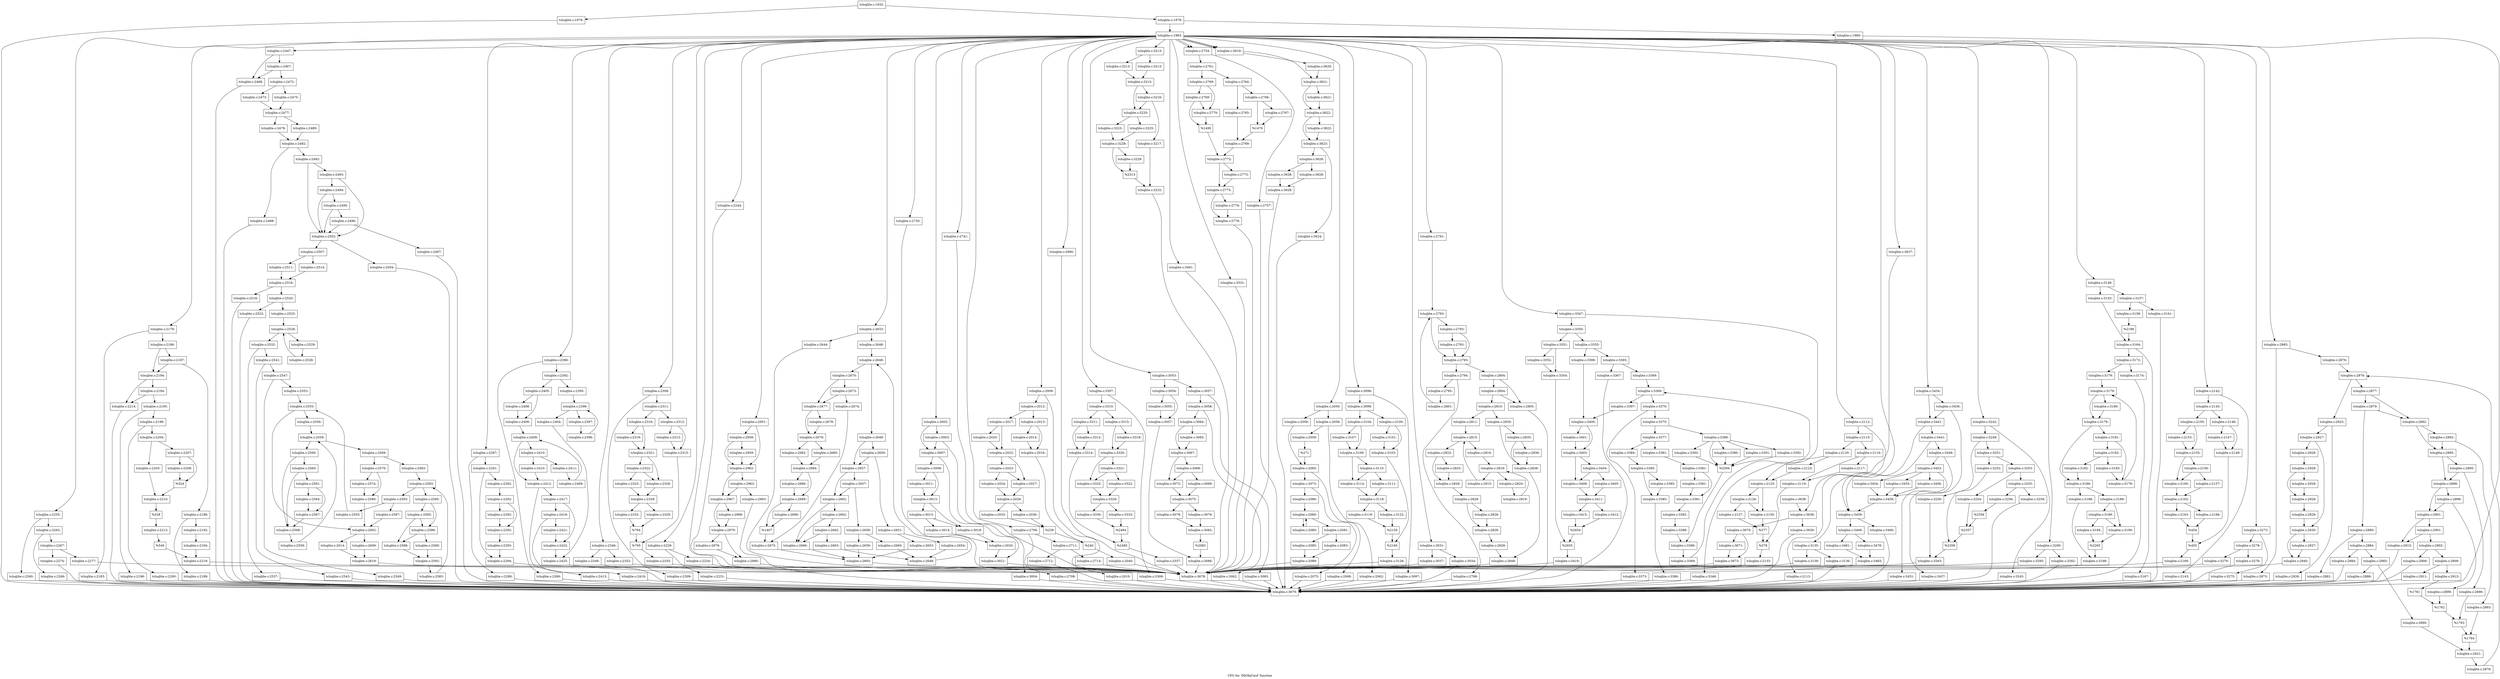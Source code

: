 digraph "CFG for 'DbObjCmd' function" {
	label="CFG for 'DbObjCmd' function";

	Node0x55a7358fe270 [shape=record,label="{tclsqlite.c:1932:}"];
	Node0x55a7358fe270 -> Node0x55a735908cb0;
	Node0x55a7358fe270 -> Node0x55a735908d00;
	Node0x55a735908cb0 [shape=record,label="{tclsqlite.c:1976:}"];
	Node0x55a735908cb0 -> Node0x55a735900510;
	Node0x55a735908d00 [shape=record,label="{tclsqlite.c:1979:}"];
	Node0x55a735908d00 -> Node0x55a735909890;
	Node0x55a735908d00 -> Node0x55a7359098e0;
	Node0x55a735909890 [shape=record,label="{tclsqlite.c:1980:}"];
	Node0x55a735909890 -> Node0x55a735900510;
	Node0x55a7359098e0 [shape=record,label="{tclsqlite.c:1983:}"];
	Node0x55a7359098e0 -> Node0x55a735869500;
	Node0x55a7359098e0 -> Node0x55a73590c3e0;
	Node0x55a7359098e0 -> Node0x55a73578b650;
	Node0x55a7359098e0 -> Node0x55a73591d390;
	Node0x55a7359098e0 -> Node0x55a735922bf0;
	Node0x55a7359098e0 -> Node0x55a735598950;
	Node0x55a7359098e0 -> Node0x55a7358fa8a0;
	Node0x55a7359098e0 -> Node0x55a7358fc890;
	Node0x55a7359098e0 -> Node0x55a7358fd1e0;
	Node0x55a7359098e0 -> Node0x55a73578c890;
	Node0x55a7359098e0 -> Node0x55a73578c840;
	Node0x55a7359098e0 -> Node0x55a73578c580;
	Node0x55a7359098e0 -> Node0x55a735948600;
	Node0x55a7359098e0 -> Node0x55a735957ed0;
	Node0x55a7359098e0 -> Node0x55a735985960;
	Node0x55a7359098e0 -> Node0x55a735995600;
	Node0x55a7359098e0 -> Node0x55a735931d80;
	Node0x55a7359098e0 -> Node0x55a735932770;
	Node0x55a7359098e0 -> Node0x55a7359332a0;
	Node0x55a7359098e0 -> Node0x55a7359332a0;
	Node0x55a7359098e0 -> Node0x55a7359a7460;
	Node0x55a7359098e0 -> Node0x55a735814f00;
	Node0x55a7359098e0 -> Node0x55a7359c4ea0;
	Node0x55a7359098e0 -> Node0x55a7356e4b50;
	Node0x55a7359098e0 -> Node0x55a7359cdf90;
	Node0x55a7359098e0 -> Node0x55a7359d3620;
	Node0x55a7359098e0 -> Node0x55a7359d4e40;
	Node0x55a7359098e0 -> Node0x55a7355989a0;
	Node0x55a7359098e0 -> Node0x55a73578c120;
	Node0x55a7359098e0 -> Node0x55a7359e35c0;
	Node0x55a7359098e0 -> Node0x55a7359ed3a0;
	Node0x55a7359098e0 -> Node0x55a7359f2cf0;
	Node0x55a7359098e0 -> Node0x55a7359f8060;
	Node0x55a7359098e0 -> Node0x55a7359fa090;
	Node0x55a7359098e0 -> Node0x55a7359fcaf0;
	Node0x55a7359098e0 -> Node0x55a735598a50;
	Node0x55a7359098e0 -> Node0x55a73578bdb0;
	Node0x55a7359098e0 -> Node0x55a73578b6f0;
	Node0x55a7359098e0 -> Node0x55a735a1cbc0;
	Node0x55a7359098e0 -> Node0x55a735a1d410;
	Node0x55a7359098e0 -> Node0x55a735a1d410;
	Node0x55a7359098e0 -> Node0x55a735a1d410;
	Node0x55a7359098e0 -> Node0x55a735a21730;
	Node0x55a73590c3e0 [shape=record,label="{tclsqlite.c:2009:}"];
	Node0x55a73590c3e0 -> Node0x55a73590c540;
	Node0x55a73590c3e0 -> Node0x55a73590c5e0;
	Node0x55a73590c540 [shape=record,label="{tclsqlite.c:2010:}"];
	Node0x55a73590c540 -> Node0x55a735900510;
	Node0x55a73590c5e0 [shape=record,label="{tclsqlite.c:2012:}"];
	Node0x55a73590c5e0 -> Node0x55a7358f9ef0;
	Node0x55a73590c5e0 -> Node0x55a7358f9f90;
	Node0x55a7358f9ef0 [shape=record,label="{tclsqlite.c:2013:}"];
	Node0x55a7358f9ef0 -> Node0x55a73590dc40;
	Node0x55a7358f9ef0 -> Node0x55a73590dc90;
	Node0x55a73590dc40 [shape=record,label="{tclsqlite.c:2014:}"];
	Node0x55a73590dc40 -> Node0x55a73590dc90;
	Node0x55a73590dc90 [shape=record,label="{tclsqlite.c:2016:}"];
	Node0x55a73590dc90 -> Node0x55a7358f9f40;
	Node0x55a7358f9f90 [shape=record,label="{tclsqlite.c:2017:}"];
	Node0x55a7358f9f90 -> Node0x55a73590ee90;
	Node0x55a7358f9f90 -> Node0x55a73590eee0;
	Node0x55a73590ee90 [shape=record,label="{tclsqlite.c:2020:}"];
	Node0x55a73590ee90 -> Node0x55a73590eee0;
	Node0x55a73590eee0 [shape=record,label="{tclsqlite.c:2022:}"];
	Node0x55a73590eee0 -> Node0x55a73590ffd0;
	Node0x55a73590eee0 -> Node0x55a73590ff80;
	Node0x55a73590ffd0 [shape=record,label="{tclsqlite.c:2023:}"];
	Node0x55a73590ffd0 -> Node0x55a73590fee0;
	Node0x55a73590ffd0 -> Node0x55a73590ff80;
	Node0x55a73590fee0 [shape=record,label="{tclsqlite.c:2024:}"];
	Node0x55a73590fee0 -> Node0x55a73590ff30;
	Node0x55a73590ff80 [shape=record,label="{tclsqlite.c:2027:}"];
	Node0x55a73590ff80 -> Node0x55a73590ff30;
	Node0x55a73590ff30 [shape=record,label="{tclsqlite.c:2029:}"];
	Node0x55a73590ff30 -> Node0x55a735912870;
	Node0x55a73590ff30 -> Node0x55a735912910;
	Node0x55a735912870 [shape=record,label="{tclsqlite.c:2033:}"];
	Node0x55a735912870 -> Node0x55a7359128c0;
	Node0x55a735912910 [shape=record,label="{tclsqlite.c:2036:}"];
	Node0x55a735912910 -> Node0x55a7359128c0;
	Node0x55a7359128c0 [shape=record,label="{%239}"];
	Node0x55a7359128c0 -> Node0x55a7358f9f40;
	Node0x55a7358f9f40 [shape=record,label="{%240}"];
	Node0x55a7358f9f40 -> Node0x55a73590c590;
	Node0x55a73590c590 [shape=record,label="{tclsqlite.c:2040:}"];
	Node0x55a73590c590 -> Node0x55a735869500;
	Node0x55a73578b650 [shape=record,label="{tclsqlite.c:2050:}"];
	Node0x55a73578b650 -> Node0x55a7359166d0;
	Node0x55a73578b650 -> Node0x55a735916770;
	Node0x55a7359166d0 [shape=record,label="{tclsqlite.c:2056:}"];
	Node0x55a7359166d0 -> Node0x55a735916720;
	Node0x55a735916770 [shape=record,label="{tclsqlite.c:2058:}"];
	Node0x55a735916770 -> Node0x55a735917380;
	Node0x55a735916770 -> Node0x55a735917420;
	Node0x55a735917380 [shape=record,label="{tclsqlite.c:2059:}"];
	Node0x55a735917380 -> Node0x55a7359173d0;
	Node0x55a735917420 [shape=record,label="{tclsqlite.c:2062:}"];
	Node0x55a735917420 -> Node0x55a735900510;
	Node0x55a7359173d0 [shape=record,label="{%271}"];
	Node0x55a7359173d0 -> Node0x55a735916720;
	Node0x55a735916720 [shape=record,label="{tclsqlite.c:2065:}"];
	Node0x55a735916720 -> Node0x55a7359192e0;
	Node0x55a735916720 -> Node0x55a735919330;
	Node0x55a7359192e0 [shape=record,label="{tclsqlite.c:2068:}"];
	Node0x55a7359192e0 -> Node0x55a735900510;
	Node0x55a735919330 [shape=record,label="{tclsqlite.c:2073:}"];
	Node0x55a735919330 -> Node0x55a73591a8c0;
	Node0x55a735919330 -> Node0x55a73591acd0;
	Node0x55a73591a8c0 [shape=record,label="{tclsqlite.c:2075:}"];
	Node0x55a73591a8c0 -> Node0x55a735900510;
	Node0x55a73591acd0 [shape=record,label="{tclsqlite.c:2080:}"];
	Node0x55a73591acd0 -> Node0x55a73591b5c0;
	Node0x55a73591b5c0 [shape=record,label="{tclsqlite.c:2080:}"];
	Node0x55a73591b5c0 -> Node0x55a73591bf90;
	Node0x55a73591b5c0 -> Node0x55a73591b720;
	Node0x55a73591bf90 [shape=record,label="{tclsqlite.c:2080:}"];
	Node0x55a73591bf90 -> Node0x55a73591b5c0;
	Node0x55a73591b720 [shape=record,label="{tclsqlite.c:2081:}"];
	Node0x55a73591b720 -> Node0x55a73591c740;
	Node0x55a73591b720 -> Node0x55a73591c9b0;
	Node0x55a73591c740 [shape=record,label="{tclsqlite.c:2083:}"];
	Node0x55a73591c740 -> Node0x55a73591c960;
	Node0x55a73591c9b0 [shape=record,label="{tclsqlite.c:2085:}"];
	Node0x55a73591c9b0 -> Node0x55a73591c960;
	Node0x55a73591c960 [shape=record,label="{tclsqlite.c:2089:}"];
	Node0x55a73591c960 -> Node0x55a735869500;
	Node0x55a73591d390 [shape=record,label="{tclsqlite.c:2112:}"];
	Node0x55a73591d390 -> Node0x55a73591d4f0;
	Node0x55a73591d390 -> Node0x55a73591d590;
	Node0x55a73591d4f0 [shape=record,label="{tclsqlite.c:2113:}"];
	Node0x55a73591d4f0 -> Node0x55a735900510;
	Node0x55a73591d590 [shape=record,label="{tclsqlite.c:2115:}"];
	Node0x55a73591d590 -> Node0x55a73591df60;
	Node0x55a73591d590 -> Node0x55a73591e000;
	Node0x55a73591df60 [shape=record,label="{tclsqlite.c:2116:}"];
	Node0x55a73591df60 -> Node0x55a73591e410;
	Node0x55a73591df60 -> Node0x55a73591e460;
	Node0x55a73591e410 [shape=record,label="{tclsqlite.c:2117:}"];
	Node0x55a73591e410 -> Node0x55a73591e460;
	Node0x55a73591e460 [shape=record,label="{tclsqlite.c:2119:}"];
	Node0x55a73591e460 -> Node0x55a73591dfb0;
	Node0x55a73591e000 [shape=record,label="{tclsqlite.c:2120:}"];
	Node0x55a73591e000 -> Node0x55a7358c3b40;
	Node0x55a73591e000 -> Node0x55a7358c3b90;
	Node0x55a7358c3b40 [shape=record,label="{tclsqlite.c:2123:}"];
	Node0x55a7358c3b40 -> Node0x55a7358c3b90;
	Node0x55a7358c3b90 [shape=record,label="{tclsqlite.c:2125:}"];
	Node0x55a7358c3b90 -> Node0x55a735921360;
	Node0x55a7358c3b90 -> Node0x55a735921310;
	Node0x55a735921360 [shape=record,label="{tclsqlite.c:2126:}"];
	Node0x55a735921360 -> Node0x55a735921270;
	Node0x55a735921360 -> Node0x55a735921310;
	Node0x55a735921270 [shape=record,label="{tclsqlite.c:2127:}"];
	Node0x55a735921270 -> Node0x55a7359212c0;
	Node0x55a735921310 [shape=record,label="{tclsqlite.c:2130:}"];
	Node0x55a735921310 -> Node0x55a7359212c0;
	Node0x55a7359212c0 [shape=record,label="{%377}"];
	Node0x55a7359212c0 -> Node0x55a73591dfb0;
	Node0x55a73591dfb0 [shape=record,label="{%378}"];
	Node0x55a73591dfb0 -> Node0x55a73591d540;
	Node0x55a73591d540 [shape=record,label="{tclsqlite.c:2133:}"];
	Node0x55a73591d540 -> Node0x55a735869500;
	Node0x55a735922bf0 [shape=record,label="{tclsqlite.c:2142:}"];
	Node0x55a735922bf0 -> Node0x55a735922d50;
	Node0x55a735922bf0 -> Node0x55a735922df0;
	Node0x55a735922d50 [shape=record,label="{tclsqlite.c:2143:}"];
	Node0x55a735922d50 -> Node0x55a735900510;
	Node0x55a735922df0 [shape=record,label="{tclsqlite.c:2145:}"];
	Node0x55a735922df0 -> Node0x55a7359238b0;
	Node0x55a735922df0 -> Node0x55a735923950;
	Node0x55a7359238b0 [shape=record,label="{tclsqlite.c:2146:}"];
	Node0x55a7359238b0 -> Node0x55a735923d60;
	Node0x55a7359238b0 -> Node0x55a735923db0;
	Node0x55a735923d60 [shape=record,label="{tclsqlite.c:2147:}"];
	Node0x55a735923d60 -> Node0x55a735923db0;
	Node0x55a735923db0 [shape=record,label="{tclsqlite.c:2149:}"];
	Node0x55a735923db0 -> Node0x55a735923900;
	Node0x55a735923950 [shape=record,label="{tclsqlite.c:2150:}"];
	Node0x55a735923950 -> Node0x55a735924f80;
	Node0x55a735923950 -> Node0x55a735924fd0;
	Node0x55a735924f80 [shape=record,label="{tclsqlite.c:2153:}"];
	Node0x55a735924f80 -> Node0x55a735924fd0;
	Node0x55a735924fd0 [shape=record,label="{tclsqlite.c:2155:}"];
	Node0x55a735924fd0 -> Node0x55a735926090;
	Node0x55a735924fd0 -> Node0x55a735926040;
	Node0x55a735926090 [shape=record,label="{tclsqlite.c:2156:}"];
	Node0x55a735926090 -> Node0x55a735925fa0;
	Node0x55a735926090 -> Node0x55a735926040;
	Node0x55a735925fa0 [shape=record,label="{tclsqlite.c:2157:}"];
	Node0x55a735925fa0 -> Node0x55a735925ff0;
	Node0x55a735926040 [shape=record,label="{tclsqlite.c:2160:}"];
	Node0x55a735926040 -> Node0x55a735925ff0;
	Node0x55a735925ff0 [shape=record,label="{tclsqlite.c:2162:}"];
	Node0x55a735925ff0 -> Node0x55a735927720;
	Node0x55a735925ff0 -> Node0x55a7359277c0;
	Node0x55a735927720 [shape=record,label="{tclsqlite.c:2163:}"];
	Node0x55a735927720 -> Node0x55a735927770;
	Node0x55a7359277c0 [shape=record,label="{tclsqlite.c:2166:}"];
	Node0x55a7359277c0 -> Node0x55a735927770;
	Node0x55a735927770 [shape=record,label="{%454}"];
	Node0x55a735927770 -> Node0x55a735923900;
	Node0x55a735923900 [shape=record,label="{%455}"];
	Node0x55a735923900 -> Node0x55a735922da0;
	Node0x55a735922da0 [shape=record,label="{tclsqlite.c:2169:}"];
	Node0x55a735922da0 -> Node0x55a735869500;
	Node0x55a735598950 [shape=record,label="{tclsqlite.c:2179:}"];
	Node0x55a735598950 -> Node0x55a7359294e0;
	Node0x55a735598950 -> Node0x55a735929530;
	Node0x55a7359294e0 [shape=record,label="{tclsqlite.c:2183:}"];
	Node0x55a7359294e0 -> Node0x55a735900510;
	Node0x55a735929530 [shape=record,label="{tclsqlite.c:2186:}"];
	Node0x55a735929530 -> Node0x55a73592a6a0;
	Node0x55a735929530 -> Node0x55a73592a650;
	Node0x55a73592a6a0 [shape=record,label="{tclsqlite.c:2187:}"];
	Node0x55a73592a6a0 -> Node0x55a73592a5b0;
	Node0x55a73592a6a0 -> Node0x55a73592a650;
	Node0x55a73592a5b0 [shape=record,label="{tclsqlite.c:2188:}"];
	Node0x55a73592a5b0 -> Node0x55a73592b0c0;
	Node0x55a73592a5b0 -> Node0x55a73592b160;
	Node0x55a73592b0c0 [shape=record,label="{tclsqlite.c:2189:}"];
	Node0x55a73592b0c0 -> Node0x55a735900510;
	Node0x55a73592b160 [shape=record,label="{tclsqlite.c:2192:}"];
	Node0x55a73592b160 -> Node0x55a73592b110;
	Node0x55a73592b110 [shape=record,label="{tclsqlite.c:2194:}"];
	Node0x55a73592b110 -> Node0x55a73592a600;
	Node0x55a73592a650 [shape=record,label="{tclsqlite.c:2194:}"];
	Node0x55a73592a650 -> Node0x55a73592c550;
	Node0x55a73592a650 -> Node0x55a73592c500;
	Node0x55a73592c550 [shape=record,label="{tclsqlite.c:2194:}"];
	Node0x55a73592c550 -> Node0x55a73579d120;
	Node0x55a73592c550 -> Node0x55a73592c500;
	Node0x55a73579d120 [shape=record,label="{tclsqlite.c:2195:}"];
	Node0x55a73579d120 -> Node0x55a73592cab0;
	Node0x55a73579d120 -> Node0x55a73592cb50;
	Node0x55a73592cab0 [shape=record,label="{tclsqlite.c:2196:}"];
	Node0x55a73592cab0 -> Node0x55a735900510;
	Node0x55a73592cb50 [shape=record,label="{tclsqlite.c:2199:}"];
	Node0x55a73592cb50 -> Node0x55a73592d660;
	Node0x55a73592cb50 -> Node0x55a73592d700;
	Node0x55a73592d660 [shape=record,label="{tclsqlite.c:2200:}"];
	Node0x55a73592d660 -> Node0x55a735900510;
	Node0x55a73592d700 [shape=record,label="{tclsqlite.c:2204:}"];
	Node0x55a73592d700 -> Node0x55a73592e9c0;
	Node0x55a73592d700 -> Node0x55a73592ed30;
	Node0x55a73592e9c0 [shape=record,label="{tclsqlite.c:2205:}"];
	Node0x55a73592e9c0 -> Node0x55a73592ece0;
	Node0x55a73592ed30 [shape=record,label="{tclsqlite.c:2207:}"];
	Node0x55a73592ed30 -> Node0x55a73592f430;
	Node0x55a73592ed30 -> Node0x55a73592f480;
	Node0x55a73592f430 [shape=record,label="{tclsqlite.c:2208:}"];
	Node0x55a73592f430 -> Node0x55a73592f480;
	Node0x55a73592f480 [shape=record,label="{%524}"];
	Node0x55a73592f480 -> Node0x55a73592ece0;
	Node0x55a73592ece0 [shape=record,label="{tclsqlite.c:2210:}"];
	Node0x55a73592ece0 -> Node0x55a73592d6b0;
	Node0x55a73592d6b0 [shape=record,label="{%528}"];
	Node0x55a73592d6b0 -> Node0x55a73592cb00;
	Node0x55a73592cb00 [shape=record,label="{tclsqlite.c:2213:}"];
	Node0x55a73592cb00 -> Node0x55a73592c4b0;
	Node0x55a73592c500 [shape=record,label="{tclsqlite.c:2214:}"];
	Node0x55a73592c500 -> Node0x55a735900510;
	Node0x55a73592c4b0 [shape=record,label="{%540}"];
	Node0x55a73592c4b0 -> Node0x55a73592a600;
	Node0x55a73592a600 [shape=record,label="{tclsqlite.c:2219:}"];
	Node0x55a73592a600 -> Node0x55a735869500;
	Node0x55a7358fa8a0 [shape=record,label="{tclsqlite.c:2229:}"];
	Node0x55a7358fa8a0 -> Node0x55a7358fb080;
	Node0x55a7358fa8a0 -> Node0x55a7358fb0d0;
	Node0x55a7358fb080 [shape=record,label="{tclsqlite.c:2231:}"];
	Node0x55a7358fb080 -> Node0x55a735900510;
	Node0x55a7358fb0d0 [shape=record,label="{tclsqlite.c:2234:}"];
	Node0x55a7358fb0d0 -> Node0x55a735869500;
	Node0x55a7358fc890 [shape=record,label="{tclsqlite.c:2244:}"];
	Node0x55a7358fc890 -> Node0x55a735869500;
	Node0x55a7358fd1e0 [shape=record,label="{tclsqlite.c:2255:}"];
	Node0x55a7358fd1e0 -> Node0x55a7358fde70;
	Node0x55a7358fd1e0 -> Node0x55a7358fdec0;
	Node0x55a7358fde70 [shape=record,label="{tclsqlite.c:2260:}"];
	Node0x55a7358fde70 -> Node0x55a735900510;
	Node0x55a7358fdec0 [shape=record,label="{tclsqlite.c:2263:}"];
	Node0x55a7358fdec0 -> Node0x55a735939ff0;
	Node0x55a7358fdec0 -> Node0x55a73593a040;
	Node0x55a735939ff0 [shape=record,label="{tclsqlite.c:2266:}"];
	Node0x55a735939ff0 -> Node0x55a735900510;
	Node0x55a73593a040 [shape=record,label="{tclsqlite.c:2267:}"];
	Node0x55a73593a040 -> Node0x55a73593b9f0;
	Node0x55a73593a040 -> Node0x55a73593ba40;
	Node0x55a73593b9f0 [shape=record,label="{tclsqlite.c:2274:}"];
	Node0x55a73593b9f0 -> Node0x55a735900510;
	Node0x55a73593ba40 [shape=record,label="{tclsqlite.c:2277:}"];
	Node0x55a73593ba40 -> Node0x55a735869500;
	Node0x55a73578c890 [shape=record,label="{tclsqlite.c:2287:}"];
	Node0x55a73578c890 -> Node0x55a73593c360;
	Node0x55a73578c890 -> Node0x55a73593cf60;
	Node0x55a73593c360 [shape=record,label="{tclsqlite.c:2288:}"];
	Node0x55a73593c360 -> Node0x55a735900510;
	Node0x55a73593cf60 [shape=record,label="{tclsqlite.c:2291:}"];
	Node0x55a73593cf60 -> Node0x55a73593daa0;
	Node0x55a73593cf60 -> Node0x55a73593daf0;
	Node0x55a73593daa0 [shape=record,label="{tclsqlite.c:2292:}"];
	Node0x55a73593daa0 -> Node0x55a73593dff0;
	Node0x55a73593dff0 [shape=record,label="{tclsqlite.c:2292:}"];
	Node0x55a73593dff0 -> Node0x55a73593e620;
	Node0x55a73593dff0 -> Node0x55a73593e670;
	Node0x55a73593e620 [shape=record,label="{tclsqlite.c:2292:}"];
	Node0x55a73593e620 -> Node0x55a73593e670;
	Node0x55a73593e670 [shape=record,label="{tclsqlite.c:2292:}"];
	Node0x55a73593e670 -> Node0x55a73593df50;
	Node0x55a73593df50 [shape=record,label="{tclsqlite.c:2293:}"];
	Node0x55a73593df50 -> Node0x55a73593daf0;
	Node0x55a73593daf0 [shape=record,label="{tclsqlite.c:2294:}"];
	Node0x55a73593daf0 -> Node0x55a735869500;
	Node0x55a73578c840 [shape=record,label="{tclsqlite.c:2308:}"];
	Node0x55a73578c840 -> Node0x55a73592c1c0;
	Node0x55a73578c840 -> Node0x55a735940b10;
	Node0x55a73592c1c0 [shape=record,label="{tclsqlite.c:2309:}"];
	Node0x55a73592c1c0 -> Node0x55a735900510;
	Node0x55a735940b10 [shape=record,label="{tclsqlite.c:2311:}"];
	Node0x55a735940b10 -> Node0x55a735941000;
	Node0x55a735940b10 -> Node0x55a7359410a0;
	Node0x55a735941000 [shape=record,label="{tclsqlite.c:2312:}"];
	Node0x55a735941000 -> Node0x55a7359414b0;
	Node0x55a735941000 -> Node0x55a735941500;
	Node0x55a7359414b0 [shape=record,label="{tclsqlite.c:2313:}"];
	Node0x55a7359414b0 -> Node0x55a735941500;
	Node0x55a735941500 [shape=record,label="{tclsqlite.c:2315:}"];
	Node0x55a735941500 -> Node0x55a735941050;
	Node0x55a7359410a0 [shape=record,label="{tclsqlite.c:2316:}"];
	Node0x55a7359410a0 -> Node0x55a7359426d0;
	Node0x55a7359410a0 -> Node0x55a735942720;
	Node0x55a7359426d0 [shape=record,label="{tclsqlite.c:2319:}"];
	Node0x55a7359426d0 -> Node0x55a735942720;
	Node0x55a735942720 [shape=record,label="{tclsqlite.c:2321:}"];
	Node0x55a735942720 -> Node0x55a7359437e0;
	Node0x55a735942720 -> Node0x55a735943790;
	Node0x55a7359437e0 [shape=record,label="{tclsqlite.c:2322:}"];
	Node0x55a7359437e0 -> Node0x55a7359436f0;
	Node0x55a7359437e0 -> Node0x55a735943790;
	Node0x55a7359436f0 [shape=record,label="{tclsqlite.c:2323:}"];
	Node0x55a7359436f0 -> Node0x55a735943740;
	Node0x55a735943790 [shape=record,label="{tclsqlite.c:2326:}"];
	Node0x55a735943790 -> Node0x55a735943740;
	Node0x55a735943740 [shape=record,label="{tclsqlite.c:2328:}"];
	Node0x55a735943740 -> Node0x55a735944e70;
	Node0x55a735943740 -> Node0x55a735944f10;
	Node0x55a735944e70 [shape=record,label="{tclsqlite.c:2329:}"];
	Node0x55a735944e70 -> Node0x55a735944ec0;
	Node0x55a735944f10 [shape=record,label="{tclsqlite.c:2332:}"];
	Node0x55a735944f10 -> Node0x55a735944ec0;
	Node0x55a735944ec0 [shape=record,label="{%764}"];
	Node0x55a735944ec0 -> Node0x55a735941050;
	Node0x55a735941050 [shape=record,label="{%765}"];
	Node0x55a735941050 -> Node0x55a73593dfa0;
	Node0x55a73593dfa0 [shape=record,label="{tclsqlite.c:2335:}"];
	Node0x55a73593dfa0 -> Node0x55a735869500;
	Node0x55a73578c580 [shape=record,label="{tclsqlite.c:2346:}"];
	Node0x55a73578c580 -> Node0x55a735947450;
	Node0x55a73578c580 -> Node0x55a7359474a0;
	Node0x55a735947450 [shape=record,label="{tclsqlite.c:2349:}"];
	Node0x55a735947450 -> Node0x55a735900510;
	Node0x55a7359474a0 [shape=record,label="{tclsqlite.c:2352:}"];
	Node0x55a7359474a0 -> Node0x55a735869500;
	Node0x55a735948600 [shape=record,label="{tclsqlite.c:2386:}"];
	Node0x55a735948600 -> Node0x55a735907140;
	Node0x55a735948600 -> Node0x55a7358bcaa0;
	Node0x55a735907140 [shape=record,label="{tclsqlite.c:2389:}"];
	Node0x55a735907140 -> Node0x55a735900510;
	Node0x55a7358bcaa0 [shape=record,label="{tclsqlite.c:2392:}"];
	Node0x55a7358bcaa0 -> Node0x55a73594e920;
	Node0x55a7358bcaa0 -> Node0x55a73594e9c0;
	Node0x55a73594e920 [shape=record,label="{tclsqlite.c:2395:}"];
	Node0x55a73594e920 -> Node0x55a73594f2b0;
	Node0x55a73594f2b0 [shape=record,label="{tclsqlite.c:2396:}"];
	Node0x55a73594f2b0 -> Node0x55a73594f4f0;
	Node0x55a73594f2b0 -> Node0x55a73594f100;
	Node0x55a73594f4f0 [shape=record,label="{tclsqlite.c:2397:}"];
	Node0x55a73594f4f0 -> Node0x55a73594f460;
	Node0x55a73594f460 [shape=record,label="{tclsqlite.c:2396:}"];
	Node0x55a73594f460 -> Node0x55a73594f2b0;
	Node0x55a73594f100 [shape=record,label="{tclsqlite.c:2404:}"];
	Node0x55a73594f100 -> Node0x55a73594e970;
	Node0x55a73594e9c0 [shape=record,label="{tclsqlite.c:2405:}"];
	Node0x55a73594e9c0 -> Node0x55a735952d30;
	Node0x55a73594e9c0 -> Node0x55a735952d80;
	Node0x55a735952d30 [shape=record,label="{tclsqlite.c:2408:}"];
	Node0x55a735952d30 -> Node0x55a735952d80;
	Node0x55a735952d80 [shape=record,label="{tclsqlite.c:2409:}"];
	Node0x55a735952d80 -> Node0x55a735953640;
	Node0x55a735953640 [shape=record,label="{tclsqlite.c:2409:}"];
	Node0x55a735953640 -> Node0x55a735953860;
	Node0x55a735953640 -> Node0x55a735953490;
	Node0x55a735953860 [shape=record,label="{tclsqlite.c:2410:}"];
	Node0x55a735953860 -> Node0x55a735953d40;
	Node0x55a735953860 -> Node0x55a735953d90;
	Node0x55a735953d40 [shape=record,label="{tclsqlite.c:2410:}"];
	Node0x55a735953d40 -> Node0x55a735953490;
	Node0x55a735953d90 [shape=record,label="{tclsqlite.c:2411:}"];
	Node0x55a735953d90 -> Node0x55a7359537d0;
	Node0x55a7359537d0 [shape=record,label="{tclsqlite.c:2409:}"];
	Node0x55a7359537d0 -> Node0x55a735953640;
	Node0x55a735953490 [shape=record,label="{tclsqlite.c:2412:}"];
	Node0x55a735953490 -> Node0x55a735954910;
	Node0x55a735953490 -> Node0x55a735954960;
	Node0x55a735954910 [shape=record,label="{tclsqlite.c:2413:}"];
	Node0x55a735954910 -> Node0x55a735900510;
	Node0x55a735954960 [shape=record,label="{tclsqlite.c:2417:}"];
	Node0x55a735954960 -> Node0x55a735955340;
	Node0x55a735954960 -> Node0x55a735955650;
	Node0x55a735955340 [shape=record,label="{tclsqlite.c:2418:}"];
	Node0x55a735955340 -> Node0x55a735955a60;
	Node0x55a735955340 -> Node0x55a735955ab0;
	Node0x55a735955a60 [shape=record,label="{tclsqlite.c:2419:}"];
	Node0x55a735955a60 -> Node0x55a735900510;
	Node0x55a735955ab0 [shape=record,label="{tclsqlite.c:2421:}"];
	Node0x55a735955ab0 -> Node0x55a735955650;
	Node0x55a735955650 [shape=record,label="{tclsqlite.c:2422:}"];
	Node0x55a735955650 -> Node0x55a73594e970;
	Node0x55a73594e970 [shape=record,label="{tclsqlite.c:2425:}"];
	Node0x55a73594e970 -> Node0x55a735869500;
	Node0x55a735957ed0 [shape=record,label="{tclsqlite.c:2447:}"];
	Node0x55a735957ed0 -> Node0x55a7359027e0;
	Node0x55a735957ed0 -> Node0x55a735902880;
	Node0x55a735902880 [shape=record,label="{tclsqlite.c:2467:}"];
	Node0x55a735902880 -> Node0x55a7359027e0;
	Node0x55a735902880 -> Node0x55a735902830;
	Node0x55a7359027e0 [shape=record,label="{tclsqlite.c:2468:}"];
	Node0x55a7359027e0 -> Node0x55a735900510;
	Node0x55a735902830 [shape=record,label="{tclsqlite.c:2472:}"];
	Node0x55a735902830 -> Node0x55a735962db0;
	Node0x55a735902830 -> Node0x55a735962e50;
	Node0x55a735962db0 [shape=record,label="{tclsqlite.c:2473:}"];
	Node0x55a735962db0 -> Node0x55a735962e00;
	Node0x55a735962e50 [shape=record,label="{tclsqlite.c:2475:}"];
	Node0x55a735962e50 -> Node0x55a735962e00;
	Node0x55a735962e00 [shape=record,label="{tclsqlite.c:2477:}"];
	Node0x55a735962e00 -> Node0x55a735963c80;
	Node0x55a735962e00 -> Node0x55a735963d20;
	Node0x55a735963c80 [shape=record,label="{tclsqlite.c:2478:}"];
	Node0x55a735963c80 -> Node0x55a735963cd0;
	Node0x55a735963d20 [shape=record,label="{tclsqlite.c:2480:}"];
	Node0x55a735963d20 -> Node0x55a735963cd0;
	Node0x55a735963cd0 [shape=record,label="{tclsqlite.c:2482:}"];
	Node0x55a735963cd0 -> Node0x55a7357761d0;
	Node0x55a735963cd0 -> Node0x55a735966230;
	Node0x55a7357761d0 [shape=record,label="{tclsqlite.c:2488:}"];
	Node0x55a7357761d0 -> Node0x55a735900510;
	Node0x55a735966230 [shape=record,label="{tclsqlite.c:2492:}"];
	Node0x55a735966230 -> Node0x55a735966ea0;
	Node0x55a735966230 -> Node0x55a735966cd0;
	Node0x55a735966ea0 [shape=record,label="{tclsqlite.c:2493:}"];
	Node0x55a735966ea0 -> Node0x55a735966e20;
	Node0x55a735966ea0 -> Node0x55a735966cd0;
	Node0x55a735966e20 [shape=record,label="{tclsqlite.c:2494:}"];
	Node0x55a735966e20 -> Node0x55a735966da0;
	Node0x55a735966e20 -> Node0x55a735966cd0;
	Node0x55a735966da0 [shape=record,label="{tclsqlite.c:2495:}"];
	Node0x55a735966da0 -> Node0x55a735966d20;
	Node0x55a735966da0 -> Node0x55a735966cd0;
	Node0x55a735966d20 [shape=record,label="{tclsqlite.c:2496:}"];
	Node0x55a735966d20 -> Node0x55a735966c80;
	Node0x55a735966d20 -> Node0x55a735966cd0;
	Node0x55a735966c80 [shape=record,label="{tclsqlite.c:2497:}"];
	Node0x55a735966c80 -> Node0x55a735900510;
	Node0x55a735966cd0 [shape=record,label="{tclsqlite.c:2502:}"];
	Node0x55a735966cd0 -> Node0x55a735968f20;
	Node0x55a735966cd0 -> Node0x55a7359696e0;
	Node0x55a735968f20 [shape=record,label="{tclsqlite.c:2504:}"];
	Node0x55a735968f20 -> Node0x55a735900510;
	Node0x55a7359696e0 [shape=record,label="{tclsqlite.c:2507:}"];
	Node0x55a7359696e0 -> Node0x55a73596ad40;
	Node0x55a7359696e0 -> Node0x55a73596a820;
	Node0x55a73596ad40 [shape=record,label="{tclsqlite.c:2511:}"];
	Node0x55a73596ad40 -> Node0x55a73596a7d0;
	Node0x55a73596a820 [shape=record,label="{tclsqlite.c:2514:}"];
	Node0x55a73596a820 -> Node0x55a73596a7d0;
	Node0x55a73596a7d0 [shape=record,label="{tclsqlite.c:2516:}"];
	Node0x55a73596a7d0 -> Node0x55a73596c360;
	Node0x55a73596a7d0 -> Node0x55a73596c920;
	Node0x55a73596c360 [shape=record,label="{tclsqlite.c:2518:}"];
	Node0x55a73596c360 -> Node0x55a735900510;
	Node0x55a73596c920 [shape=record,label="{tclsqlite.c:2520:}"];
	Node0x55a73596c920 -> Node0x55a73596cfc0;
	Node0x55a73596c920 -> Node0x55a73596ced0;
	Node0x55a73596cfc0 [shape=record,label="{tclsqlite.c:2522:}"];
	Node0x55a73596cfc0 -> Node0x55a735900510;
	Node0x55a73596ced0 [shape=record,label="{tclsqlite.c:2525:}"];
	Node0x55a73596ced0 -> Node0x55a73596fb90;
	Node0x55a73596fb90 [shape=record,label="{tclsqlite.c:2528:}"];
	Node0x55a73596fb90 -> Node0x55a73596fcd0;
	Node0x55a73596fb90 -> Node0x55a73596f5c0;
	Node0x55a73596fcd0 [shape=record,label="{tclsqlite.c:2529:}"];
	Node0x55a73596fcd0 -> Node0x55a73596fc40;
	Node0x55a73596fc40 [shape=record,label="{tclsqlite.c:2528:}"];
	Node0x55a73596fc40 -> Node0x55a73596fb90;
	Node0x55a73596f5c0 [shape=record,label="{tclsqlite.c:2532:}"];
	Node0x55a73596f5c0 -> Node0x55a735971a70;
	Node0x55a73596f5c0 -> Node0x55a7359734f0;
	Node0x55a735971a70 [shape=record,label="{tclsqlite.c:2537:}"];
	Node0x55a735971a70 -> Node0x55a735900510;
	Node0x55a7359734f0 [shape=record,label="{tclsqlite.c:2541:}"];
	Node0x55a7359734f0 -> Node0x55a735974360;
	Node0x55a7359734f0 -> Node0x55a7359746d0;
	Node0x55a735974360 [shape=record,label="{tclsqlite.c:2543:}"];
	Node0x55a735974360 -> Node0x55a735900510;
	Node0x55a7359746d0 [shape=record,label="{tclsqlite.c:2547:}"];
	Node0x55a7359746d0 -> Node0x55a7359753d0;
	Node0x55a7359746d0 -> Node0x55a735975420;
	Node0x55a7359753d0 [shape=record,label="{tclsqlite.c:2549:}"];
	Node0x55a7359753d0 -> Node0x55a735900510;
	Node0x55a735975420 [shape=record,label="{tclsqlite.c:2553:}"];
	Node0x55a735975420 -> Node0x55a7359761d0;
	Node0x55a7359761d0 [shape=record,label="{tclsqlite.c:2555:}"];
	Node0x55a7359761d0 -> Node0x55a73578b6a0;
	Node0x55a7359761d0 -> Node0x55a735976d40;
	Node0x55a73578b6a0 [shape=record,label="{tclsqlite.c:2556:}"];
	Node0x55a73578b6a0 -> Node0x55a735978100;
	Node0x55a735978100 [shape=record,label="{tclsqlite.c:2559:}"];
	Node0x55a735978100 -> Node0x55a735978240;
	Node0x55a735978100 -> Node0x55a735977e00;
	Node0x55a735978240 [shape=record,label="{tclsqlite.c:2560:}"];
	Node0x55a735978240 -> Node0x55a7359785e0;
	Node0x55a735978240 -> Node0x55a735978590;
	Node0x55a7359785e0 [shape=record,label="{tclsqlite.c:2560:}"];
	Node0x55a7359785e0 -> Node0x55a735978540;
	Node0x55a7359785e0 -> Node0x55a735978590;
	Node0x55a735978540 [shape=record,label="{tclsqlite.c:2561:}"];
	Node0x55a735978540 -> Node0x55a735979180;
	Node0x55a735978540 -> Node0x55a735979870;
	Node0x55a735979180 [shape=record,label="{tclsqlite.c:2564:}"];
	Node0x55a735979180 -> Node0x55a735979870;
	Node0x55a735979870 [shape=record,label="{tclsqlite.c:2567:}"];
	Node0x55a735979870 -> Node0x55a735978590;
	Node0x55a735978590 [shape=record,label="{tclsqlite.c:2568:}"];
	Node0x55a735978590 -> Node0x55a7359781b0;
	Node0x55a7359781b0 [shape=record,label="{tclsqlite.c:2559:}"];
	Node0x55a7359781b0 -> Node0x55a735978100;
	Node0x55a735977e00 [shape=record,label="{tclsqlite.c:2569:}"];
	Node0x55a735977e00 -> Node0x55a73597a9b0;
	Node0x55a735977e00 -> Node0x55a73597aa00;
	Node0x55a73597a9b0 [shape=record,label="{tclsqlite.c:2570:}"];
	Node0x55a73597a9b0 -> Node0x55a73597ba60;
	Node0x55a73597a9b0 -> Node0x55a73597bab0;
	Node0x55a73597ba60 [shape=record,label="{tclsqlite.c:2574:}"];
	Node0x55a73597ba60 -> Node0x55a73597bab0;
	Node0x55a73597bab0 [shape=record,label="{tclsqlite.c:2580:}"];
	Node0x55a73597bab0 -> Node0x55a735976d40;
	Node0x55a73597aa00 [shape=record,label="{tclsqlite.c:2583:}"];
	Node0x55a73597aa00 -> Node0x55a73597d0c0;
	Node0x55a73597d0c0 [shape=record,label="{tclsqlite.c:2583:}"];
	Node0x55a73597d0c0 -> Node0x55a73597d2e0;
	Node0x55a73597d0c0 -> Node0x55a73597c3b0;
	Node0x55a73597d2e0 [shape=record,label="{tclsqlite.c:2585:}"];
	Node0x55a73597d2e0 -> Node0x55a73597d8d0;
	Node0x55a73597d2e0 -> Node0x55a73597d850;
	Node0x55a73597d8d0 [shape=record,label="{tclsqlite.c:2585:}"];
	Node0x55a73597d8d0 -> Node0x55a73597d760;
	Node0x55a73597d8d0 -> Node0x55a73597d850;
	Node0x55a73597d850 [shape=record,label="{tclsqlite.c:2586:}"];
	Node0x55a73597d850 -> Node0x55a73597d760;
	Node0x55a73597d850 -> Node0x55a73597d800;
	Node0x55a73597d760 [shape=record,label="{tclsqlite.c:2588:}"];
	Node0x55a73597d760 -> Node0x55a73597d7b0;
	Node0x55a73597d800 [shape=record,label="{tclsqlite.c:2590:}"];
	Node0x55a73597d800 -> Node0x55a73597d7b0;
	Node0x55a73597d7b0 [shape=record,label="{tclsqlite.c:2592:}"];
	Node0x55a73597d7b0 -> Node0x55a73597d250;
	Node0x55a73597d250 [shape=record,label="{tclsqlite.c:2583:}"];
	Node0x55a73597d250 -> Node0x55a73597d0c0;
	Node0x55a73597c3b0 [shape=record,label="{tclsqlite.c:2593:}"];
	Node0x55a73597c3b0 -> Node0x55a73597ee00;
	Node0x55a73597c3b0 -> Node0x55a73585c980;
	Node0x55a73597ee00 [shape=record,label="{tclsqlite.c:2597:}"];
	Node0x55a73597ee00 -> Node0x55a735976d40;
	Node0x55a73585c980 [shape=record,label="{tclsqlite.c:2555:}"];
	Node0x55a73585c980 -> Node0x55a7359761d0;
	Node0x55a735976d40 [shape=record,label="{tclsqlite.c:2602:}"];
	Node0x55a735976d40 -> Node0x55a735983a70;
	Node0x55a735976d40 -> Node0x55a735983cd0;
	Node0x55a735983a70 [shape=record,label="{tclsqlite.c:2609:}"];
	Node0x55a735983a70 -> Node0x55a735983c80;
	Node0x55a735983cd0 [shape=record,label="{tclsqlite.c:2614:}"];
	Node0x55a735983cd0 -> Node0x55a735983c80;
	Node0x55a735983c80 [shape=record,label="{tclsqlite.c:2619:}"];
	Node0x55a735983c80 -> Node0x55a735869500;
	Node0x55a735985960 [shape=record,label="{tclsqlite.c:2633:}"];
	Node0x55a735985960 -> Node0x55a7359879b0;
	Node0x55a735985960 -> Node0x55a735987a00;
	Node0x55a7359879b0 [shape=record,label="{tclsqlite.c:2644:}"];
	Node0x55a7359879b0 -> Node0x55a735869500;
	Node0x55a735987a00 [shape=record,label="{tclsqlite.c:2648:}"];
	Node0x55a735987a00 -> Node0x55a735988740;
	Node0x55a735988740 [shape=record,label="{tclsqlite.c:2648:}"];
	Node0x55a735988740 -> Node0x55a735988960;
	Node0x55a735988740 -> Node0x55a735988590;
	Node0x55a735988960 [shape=record,label="{tclsqlite.c:2649:}"];
	Node0x55a735988960 -> Node0x55a7359897b0;
	Node0x55a735988960 -> Node0x55a735989760;
	Node0x55a7359897b0 [shape=record,label="{tclsqlite.c:2650:}"];
	Node0x55a7359897b0 -> Node0x55a735989710;
	Node0x55a7359897b0 -> Node0x55a735989760;
	Node0x55a735989710 [shape=record,label="{tclsqlite.c:2651:}"];
	Node0x55a735989710 -> Node0x55a73598bdd0;
	Node0x55a735989710 -> Node0x55a73598be20;
	Node0x55a73598bdd0 [shape=record,label="{tclsqlite.c:2653:}"];
	Node0x55a73598bdd0 -> Node0x55a73598c890;
	Node0x55a73598be20 [shape=record,label="{tclsqlite.c:2654:}"];
	Node0x55a73598be20 -> Node0x55a7359888d0;
	Node0x55a735989760 [shape=record,label="{tclsqlite.c:2657:}"];
	Node0x55a735989760 -> Node0x55a73598cd50;
	Node0x55a735989760 -> Node0x55a73598cd00;
	Node0x55a73598cd50 [shape=record,label="{tclsqlite.c:2657:}"];
	Node0x55a73598cd50 -> Node0x55a73598ccb0;
	Node0x55a73598cd50 -> Node0x55a73598cd00;
	Node0x55a73598ccb0 [shape=record,label="{tclsqlite.c:2658:}"];
	Node0x55a73598ccb0 -> Node0x55a73598de90;
	Node0x55a73598ccb0 -> Node0x55a73598dee0;
	Node0x55a73598de90 [shape=record,label="{tclsqlite.c:2659:}"];
	Node0x55a73598de90 -> Node0x55a73598c890;
	Node0x55a73598dee0 [shape=record,label="{tclsqlite.c:2660:}"];
	Node0x55a73598dee0 -> Node0x55a7359888d0;
	Node0x55a73598cd00 [shape=record,label="{tclsqlite.c:2662:}"];
	Node0x55a73598cd00 -> Node0x55a73598e4a0;
	Node0x55a73598cd00 -> Node0x55a73598e3d0;
	Node0x55a73598e4a0 [shape=record,label="{tclsqlite.c:2662:}"];
	Node0x55a73598e4a0 -> Node0x55a73598e420;
	Node0x55a73598e4a0 -> Node0x55a73598e3d0;
	Node0x55a73598e420 [shape=record,label="{tclsqlite.c:2662:}"];
	Node0x55a73598e420 -> Node0x55a73598e380;
	Node0x55a73598e420 -> Node0x55a73598e3d0;
	Node0x55a73598e380 [shape=record,label="{tclsqlite.c:2663:}"];
	Node0x55a73598e380 -> Node0x55a7359888d0;
	Node0x55a73598e3d0 [shape=record,label="{tclsqlite.c:2666:}"];
	Node0x55a73598e3d0 -> Node0x55a73598c890;
	Node0x55a7359888d0 [shape=record,label="{tclsqlite.c:2648:}"];
	Node0x55a7359888d0 -> Node0x55a735988740;
	Node0x55a735988590 [shape=record,label="{tclsqlite.c:2670:}"];
	Node0x55a735988590 -> Node0x55a73590d700;
	Node0x55a735988590 -> Node0x55a73590d6b0;
	Node0x55a73590d700 [shape=record,label="{tclsqlite.c:2673:}"];
	Node0x55a73590d700 -> Node0x55a73590d430;
	Node0x55a73590d700 -> Node0x55a73590d6b0;
	Node0x55a73590d430 [shape=record,label="{tclsqlite.c:2674:}"];
	Node0x55a73590d430 -> Node0x55a73590d660;
	Node0x55a73590d6b0 [shape=record,label="{tclsqlite.c:2677:}"];
	Node0x55a73590d6b0 -> Node0x55a735992850;
	Node0x55a73590d6b0 -> Node0x55a7359928a0;
	Node0x55a735992850 [shape=record,label="{tclsqlite.c:2678:}"];
	Node0x55a735992850 -> Node0x55a7359928a0;
	Node0x55a7359928a0 [shape=record,label="{tclsqlite.c:2679:}"];
	Node0x55a7359928a0 -> Node0x55a735992ff0;
	Node0x55a7359928a0 -> Node0x55a735993090;
	Node0x55a735992ff0 [shape=record,label="{tclsqlite.c:2680:}"];
	Node0x55a735992ff0 -> Node0x55a735993040;
	Node0x55a735993090 [shape=record,label="{tclsqlite.c:2682:}"];
	Node0x55a735993090 -> Node0x55a735993040;
	Node0x55a735993040 [shape=record,label="{tclsqlite.c:2684:}"];
	Node0x55a735993040 -> Node0x55a735993f60;
	Node0x55a735993040 -> Node0x55a7359942d0;
	Node0x55a735993f60 [shape=record,label="{tclsqlite.c:2686:}"];
	Node0x55a735993f60 -> Node0x55a7359942d0;
	Node0x55a7359942d0 [shape=record,label="{tclsqlite.c:2689:}"];
	Node0x55a7359942d0 -> Node0x55a735994b20;
	Node0x55a7359942d0 -> Node0x55a735994b70;
	Node0x55a735994b20 [shape=record,label="{tclsqlite.c:2690:}"];
	Node0x55a735994b20 -> Node0x55a735994b70;
	Node0x55a735994b70 [shape=record,label="{%1407}"];
	Node0x55a735994b70 -> Node0x55a73590d660;
	Node0x55a73590d660 [shape=record,label="{tclsqlite.c:2673:}"];
	Node0x55a73590d660 -> Node0x55a73598c890;
	Node0x55a73598c890 [shape=record,label="{tclsqlite.c:2693:}"];
	Node0x55a73598c890 -> Node0x55a735869500;
	Node0x55a735995600 [shape=record,label="{tclsqlite.c:2706:}"];
	Node0x55a735995600 -> Node0x55a7359962c0;
	Node0x55a735995600 -> Node0x55a735996310;
	Node0x55a7359962c0 [shape=record,label="{tclsqlite.c:2708:}"];
	Node0x55a7359962c0 -> Node0x55a735900510;
	Node0x55a735996310 [shape=record,label="{tclsqlite.c:2711:}"];
	Node0x55a735996310 -> Node0x55a735930c20;
	Node0x55a735996310 -> Node0x55a735930c70;
	Node0x55a735930c20 [shape=record,label="{tclsqlite.c:2712:}"];
	Node0x55a735930c20 -> Node0x55a735900510;
	Node0x55a735930c70 [shape=record,label="{tclsqlite.c:2714:}"];
	Node0x55a735930c70 -> Node0x55a735869500;
	Node0x55a735931d80 [shape=record,label="{tclsqlite.c:2730:}"];
	Node0x55a735931d80 -> Node0x55a735869500;
	Node0x55a735932770 [shape=record,label="{tclsqlite.c:2741:}"];
	Node0x55a735932770 -> Node0x55a735869500;
	Node0x55a7359332a0 [shape=record,label="{tclsqlite.c:2754:}"];
	Node0x55a7359332a0 -> Node0x55a7358c2f90;
	Node0x55a7359332a0 -> Node0x55a7358c2fe0;
	Node0x55a7358c2f90 [shape=record,label="{tclsqlite.c:2757:}"];
	Node0x55a7358c2f90 -> Node0x55a735900510;
	Node0x55a7358c2fe0 [shape=record,label="{tclsqlite.c:2761:}"];
	Node0x55a7358c2fe0 -> Node0x55a735810bc0;
	Node0x55a7358c2fe0 -> Node0x55a735935cf0;
	Node0x55a735810bc0 [shape=record,label="{tclsqlite.c:2764:}"];
	Node0x55a735810bc0 -> Node0x55a7359367c0;
	Node0x55a735810bc0 -> Node0x55a735936860;
	Node0x55a7359367c0 [shape=record,label="{tclsqlite.c:2765:}"];
	Node0x55a7359367c0 -> Node0x55a735936810;
	Node0x55a735936860 [shape=record,label="{tclsqlite.c:2766:}"];
	Node0x55a735936860 -> Node0x55a735814c70;
	Node0x55a735936860 -> Node0x55a735936df0;
	Node0x55a735814c70 [shape=record,label="{tclsqlite.c:2767:}"];
	Node0x55a735814c70 -> Node0x55a735936df0;
	Node0x55a735936df0 [shape=record,label="{%1476}"];
	Node0x55a735936df0 -> Node0x55a735936810;
	Node0x55a735936810 [shape=record,label="{tclsqlite.c:2769:}"];
	Node0x55a735936810 -> Node0x55a73580cb10;
	Node0x55a735935cf0 [shape=record,label="{tclsqlite.c:2769:}"];
	Node0x55a735935cf0 -> Node0x55a735937500;
	Node0x55a735935cf0 -> Node0x55a7359375a0;
	Node0x55a7359375a0 [shape=record,label="{tclsqlite.c:2769:}"];
	Node0x55a7359375a0 -> Node0x55a735937500;
	Node0x55a7359375a0 -> Node0x55a735937550;
	Node0x55a735937500 [shape=record,label="{tclsqlite.c:2770:}"];
	Node0x55a735937500 -> Node0x55a735937550;
	Node0x55a735937550 [shape=record,label="{%1490}"];
	Node0x55a735937550 -> Node0x55a73580cb10;
	Node0x55a73580cb10 [shape=record,label="{tclsqlite.c:2772:}"];
	Node0x55a73580cb10 -> Node0x55a735810c10;
	Node0x55a73580cb10 -> Node0x55a7359a6aa0;
	Node0x55a735810c10 [shape=record,label="{tclsqlite.c:2773:}"];
	Node0x55a735810c10 -> Node0x55a7359a6aa0;
	Node0x55a7359a6aa0 [shape=record,label="{tclsqlite.c:2775:}"];
	Node0x55a7359a6aa0 -> Node0x55a7359a6690;
	Node0x55a7359a6aa0 -> Node0x55a7359a66e0;
	Node0x55a7359a6690 [shape=record,label="{tclsqlite.c:2776:}"];
	Node0x55a7359a6690 -> Node0x55a7359a66e0;
	Node0x55a7359a66e0 [shape=record,label="{tclsqlite.c:2778:}"];
	Node0x55a7359a66e0 -> Node0x55a735869500;
	Node0x55a7359a7460 [shape=record,label="{tclsqlite.c:2791:}"];
	Node0x55a7359a7460 -> Node0x55a7359a7bf0;
	Node0x55a7359a7bf0 [shape=record,label="{tclsqlite.c:2793:}"];
	Node0x55a7359a7bf0 -> Node0x55a7359a7e70;
	Node0x55a7359a7bf0 -> Node0x55a7359a7dd0;
	Node0x55a7359a7e70 [shape=record,label="{tclsqlite.c:2793:}"];
	Node0x55a7359a7e70 -> Node0x55a7359a7e20;
	Node0x55a7359a7e70 -> Node0x55a7359a7dd0;
	Node0x55a7359a7e20 [shape=record,label="{tclsqlite.c:2793:}"];
	Node0x55a7359a7e20 -> Node0x55a7359a7dd0;
	Node0x55a7359a7dd0 [shape=record,label="{tclsqlite.c:2793:}"];
	Node0x55a7359a7dd0 -> Node0x55a7359a8d40;
	Node0x55a7359a7dd0 -> Node0x55a7359a7d50;
	Node0x55a7359a8d40 [shape=record,label="{tclsqlite.c:2794:}"];
	Node0x55a7359a8d40 -> Node0x55a7359a8f50;
	Node0x55a7359a8d40 -> Node0x55a7359a8ff0;
	Node0x55a7359a8f50 [shape=record,label="{tclsqlite.c:2795:}"];
	Node0x55a7359a8f50 -> Node0x55a7359a8fa0;
	Node0x55a7359a8ff0 [shape=record,label="{tclsqlite.c:2798:}"];
	Node0x55a7359a8ff0 -> Node0x55a735900510;
	Node0x55a7359a8fa0 [shape=record,label="{tclsqlite.c:2801:}"];
	Node0x55a7359a8fa0 -> Node0x55a7359a7bf0;
	Node0x55a7359a7d50 [shape=record,label="{tclsqlite.c:2804:}"];
	Node0x55a7359a7d50 -> Node0x55a7359a9de0;
	Node0x55a7359a7d50 -> Node0x55a7359aa800;
	Node0x55a7359aa800 [shape=record,label="{tclsqlite.c:2804:}"];
	Node0x55a7359aa800 -> Node0x55a7359a9de0;
	Node0x55a7359aa800 -> Node0x55a7359aa7b0;
	Node0x55a7359a9de0 [shape=record,label="{tclsqlite.c:2805:}"];
	Node0x55a7359a9de0 -> Node0x55a735900510;
	Node0x55a7359aa7b0 [shape=record,label="{tclsqlite.c:2810:}"];
	Node0x55a7359aa7b0 -> Node0x55a7359ab530;
	Node0x55a7359aa7b0 -> Node0x55a7359ab5d0;
	Node0x55a7359ab530 [shape=record,label="{tclsqlite.c:2811:}"];
	Node0x55a7359ab530 -> Node0x55a7359ac7a0;
	Node0x55a7359ac7a0 [shape=record,label="{tclsqlite.c:2815:}"];
	Node0x55a7359ac7a0 -> Node0x55a7359ace50;
	Node0x55a7359ac7a0 -> Node0x55a7359aca50;
	Node0x55a7359ace50 [shape=record,label="{tclsqlite.c:2816:}"];
	Node0x55a7359ace50 -> Node0x55a7359adca0;
	Node0x55a7359adca0 [shape=record,label="{tclsqlite.c:2819:}"];
	Node0x55a7359adca0 -> Node0x55a7359ae120;
	Node0x55a7359adca0 -> Node0x55a73580cb60;
	Node0x55a7359ae120 [shape=record,label="{tclsqlite.c:2820:}"];
	Node0x55a7359ae120 -> Node0x55a7359ae090;
	Node0x55a7359ae090 [shape=record,label="{tclsqlite.c:2819:}"];
	Node0x55a7359ae090 -> Node0x55a7359adca0;
	Node0x55a73580cb60 [shape=record,label="{tclsqlite.c:2815:}"];
	Node0x55a73580cb60 -> Node0x55a7359ac7a0;
	Node0x55a7359aca50 [shape=record,label="{tclsqlite.c:2823:}"];
	Node0x55a7359aca50 -> Node0x55a7359aecc0;
	Node0x55a7359aca50 -> Node0x55a7359aed10;
	Node0x55a7359aecc0 [shape=record,label="{tclsqlite.c:2825:}"];
	Node0x55a7359aecc0 -> Node0x55a7359aed10;
	Node0x55a7359aed10 [shape=record,label="{tclsqlite.c:2828:}"];
	Node0x55a7359aed10 -> Node0x55a7359af660;
	Node0x55a7359af660 [shape=record,label="{tclsqlite.c:2828:}"];
	Node0x55a7359af660 -> Node0x55a7359afb60;
	Node0x55a7359af660 -> Node0x55a7359afbb0;
	Node0x55a7359afb60 [shape=record,label="{tclsqlite.c:2828:}"];
	Node0x55a7359afb60 -> Node0x55a7359afbb0;
	Node0x55a7359afbb0 [shape=record,label="{tclsqlite.c:2828:}"];
	Node0x55a7359afbb0 -> Node0x55a7359af5c0;
	Node0x55a7359af5c0 [shape=record,label="{tclsqlite.c:2829:}"];
	Node0x55a7359af5c0 -> Node0x55a7359ab580;
	Node0x55a7359ab5d0 [shape=record,label="{tclsqlite.c:2830:}"];
	Node0x55a7359ab5d0 -> Node0x55a7359b1520;
	Node0x55a7359ab5d0 -> Node0x55a7359b14d0;
	Node0x55a7359b1520 [shape=record,label="{tclsqlite.c:2835:}"];
	Node0x55a7359b1520 -> Node0x55a7359b1480;
	Node0x55a7359b1520 -> Node0x55a7359b14d0;
	Node0x55a7359b1480 [shape=record,label="{tclsqlite.c:2836:}"];
	Node0x55a7359b1480 -> Node0x55a7359b14d0;
	Node0x55a7359b14d0 [shape=record,label="{tclsqlite.c:2838:}"];
	Node0x55a7359b14d0 -> Node0x55a7359ab580;
	Node0x55a7359ab580 [shape=record,label="{tclsqlite.c:2848:}"];
	Node0x55a7359ab580 -> Node0x55a735869500;
	Node0x55a735814f00 [shape=record,label="{tclsqlite.c:2865:}"];
	Node0x55a735814f00 -> Node0x55a7359b5b10;
	Node0x55a735814f00 -> Node0x55a7359b5b60;
	Node0x55a7359b5b10 [shape=record,label="{tclsqlite.c:2873:}"];
	Node0x55a7359b5b10 -> Node0x55a735900510;
	Node0x55a7359b5b60 [shape=record,label="{tclsqlite.c:2876:}"];
	Node0x55a7359b5b60 -> Node0x55a7359b6670;
	Node0x55a7359b6670 [shape=record,label="{tclsqlite.c:2876:}"];
	Node0x55a7359b6670 -> Node0x55a7359b6890;
	Node0x55a7359b6670 -> Node0x55a7359b64c0;
	Node0x55a7359b6890 [shape=record,label="{tclsqlite.c:2877:}"];
	Node0x55a7359b6890 -> Node0x55a7359b7c50;
	Node0x55a7359b6890 -> Node0x55a7359b7c00;
	Node0x55a7359b7c50 [shape=record,label="{tclsqlite.c:2879:}"];
	Node0x55a7359b7c50 -> Node0x55a7359b7b60;
	Node0x55a7359b7c50 -> Node0x55a7359b7c00;
	Node0x55a7359b7b60 [shape=record,label="{tclsqlite.c:2880:}"];
	Node0x55a7359b7b60 -> Node0x55a7359b8640;
	Node0x55a7359b7b60 -> Node0x55a7359b8690;
	Node0x55a7359b8640 [shape=record,label="{tclsqlite.c:2881:}"];
	Node0x55a7359b8640 -> Node0x55a735900510;
	Node0x55a7359b8690 [shape=record,label="{tclsqlite.c:2884:}"];
	Node0x55a7359b8690 -> Node0x55a7359b9390;
	Node0x55a7359b8690 -> Node0x55a7359b93e0;
	Node0x55a7359b9390 [shape=record,label="{tclsqlite.c:2884:}"];
	Node0x55a7359b9390 -> Node0x55a735900510;
	Node0x55a7359b93e0 [shape=record,label="{tclsqlite.c:2885:}"];
	Node0x55a7359b93e0 -> Node0x55a7359b9f30;
	Node0x55a7359b93e0 -> Node0x55a7359b9f80;
	Node0x55a7359b9f30 [shape=record,label="{tclsqlite.c:2886:}"];
	Node0x55a7359b9f30 -> Node0x55a735900510;
	Node0x55a7359b9f80 [shape=record,label="{tclsqlite.c:2890:}"];
	Node0x55a7359b9f80 -> Node0x55a7359b7bb0;
	Node0x55a7359b7c00 [shape=record,label="{tclsqlite.c:2892:}"];
	Node0x55a7359b7c00 -> Node0x55a7359bae30;
	Node0x55a7359b7c00 -> Node0x55a7359bade0;
	Node0x55a7359bae30 [shape=record,label="{tclsqlite.c:2892:}"];
	Node0x55a7359bae30 -> Node0x55a7359bad40;
	Node0x55a7359bae30 -> Node0x55a7359bade0;
	Node0x55a7359bad40 [shape=record,label="{tclsqlite.c:2893:}"];
	Node0x55a7359bad40 -> Node0x55a7359bad90;
	Node0x55a7359bade0 [shape=record,label="{tclsqlite.c:2895:}"];
	Node0x55a7359bade0 -> Node0x55a7359bbc40;
	Node0x55a7359bade0 -> Node0x55a7359bbbf0;
	Node0x55a7359bbc40 [shape=record,label="{tclsqlite.c:2895:}"];
	Node0x55a7359bbc40 -> Node0x55a7359bbb50;
	Node0x55a7359bbc40 -> Node0x55a7359bbbf0;
	Node0x55a7359bbb50 [shape=record,label="{tclsqlite.c:2896:}"];
	Node0x55a7359bbb50 -> Node0x55a7359bbba0;
	Node0x55a7359bbbf0 [shape=record,label="{tclsqlite.c:2898:}"];
	Node0x55a7359bbbf0 -> Node0x55a7359bca50;
	Node0x55a7359bbbf0 -> Node0x55a7359bca00;
	Node0x55a7359bca50 [shape=record,label="{tclsqlite.c:2898:}"];
	Node0x55a7359bca50 -> Node0x55a7359bc960;
	Node0x55a7359bca50 -> Node0x55a7359bca00;
	Node0x55a7359bc960 [shape=record,label="{tclsqlite.c:2899:}"];
	Node0x55a7359bc960 -> Node0x55a7359bc9b0;
	Node0x55a7359bca00 [shape=record,label="{tclsqlite.c:2901:}"];
	Node0x55a7359bca00 -> Node0x55a7359bd860;
	Node0x55a7359bca00 -> Node0x55a7359bd810;
	Node0x55a7359bd860 [shape=record,label="{tclsqlite.c:2901:}"];
	Node0x55a7359bd860 -> Node0x55a7359bd770;
	Node0x55a7359bd860 -> Node0x55a7359bd810;
	Node0x55a7359bd770 [shape=record,label="{tclsqlite.c:2902:}"];
	Node0x55a7359bd770 -> Node0x55a7359c0460;
	Node0x55a7359bd770 -> Node0x55a7359c04b0;
	Node0x55a7359c0460 [shape=record,label="{tclsqlite.c:2906:}"];
	Node0x55a7359c0460 -> Node0x55a735900510;
	Node0x55a7359c04b0 [shape=record,label="{tclsqlite.c:2909:}"];
	Node0x55a7359c04b0 -> Node0x55a7359c1260;
	Node0x55a7359c04b0 -> Node0x55a7359c12b0;
	Node0x55a7359c1260 [shape=record,label="{tclsqlite.c:2911:}"];
	Node0x55a7359c1260 -> Node0x55a735900510;
	Node0x55a7359c12b0 [shape=record,label="{tclsqlite.c:2913:}"];
	Node0x55a7359c12b0 -> Node0x55a7359bd7c0;
	Node0x55a7359bd810 [shape=record,label="{tclsqlite.c:2915:}"];
	Node0x55a7359bd810 -> Node0x55a735900510;
	Node0x55a7359bd7c0 [shape=record,label="{%1761}"];
	Node0x55a7359bd7c0 -> Node0x55a7359bc9b0;
	Node0x55a7359bc9b0 [shape=record,label="{%1762}"];
	Node0x55a7359bc9b0 -> Node0x55a7359bbba0;
	Node0x55a7359bbba0 [shape=record,label="{%1763}"];
	Node0x55a7359bbba0 -> Node0x55a7359bad90;
	Node0x55a7359bad90 [shape=record,label="{%1764}"];
	Node0x55a7359bad90 -> Node0x55a7359b7bb0;
	Node0x55a7359b7bb0 [shape=record,label="{tclsqlite.c:2921:}"];
	Node0x55a7359b7bb0 -> Node0x55a7359b6800;
	Node0x55a7359b6800 [shape=record,label="{tclsqlite.c:2876:}"];
	Node0x55a7359b6800 -> Node0x55a7359b6670;
	Node0x55a7359b64c0 [shape=record,label="{tclsqlite.c:2923:}"];
	Node0x55a7359b64c0 -> Node0x55a7357b8bb0;
	Node0x55a7359b64c0 -> Node0x55a7359c1a40;
	Node0x55a7357b8bb0 [shape=record,label="{tclsqlite.c:2926:}"];
	Node0x55a7357b8bb0 -> Node0x55a735900510;
	Node0x55a7359c1a40 [shape=record,label="{tclsqlite.c:2927:}"];
	Node0x55a7359c1a40 -> Node0x55a7359c4a60;
	Node0x55a7359c1a40 -> Node0x55a7359c4ab0;
	Node0x55a7359c4a60 [shape=record,label="{tclsqlite.c:2928:}"];
	Node0x55a7359c4a60 -> Node0x55a7359c4ef0;
	Node0x55a7359c4ef0 [shape=record,label="{tclsqlite.c:2928:}"];
	Node0x55a7359c4ef0 -> Node0x55a7359c5360;
	Node0x55a7359c4ef0 -> Node0x55a7359c53b0;
	Node0x55a7359c5360 [shape=record,label="{tclsqlite.c:2928:}"];
	Node0x55a7359c5360 -> Node0x55a7359c53b0;
	Node0x55a7359c53b0 [shape=record,label="{tclsqlite.c:2928:}"];
	Node0x55a7359c53b0 -> Node0x55a7359c4e50;
	Node0x55a7359c4e50 [shape=record,label="{tclsqlite.c:2929:}"];
	Node0x55a7359c4e50 -> Node0x55a7359c4ab0;
	Node0x55a7359c4ab0 [shape=record,label="{tclsqlite.c:2930:}"];
	Node0x55a7359c4ab0 -> Node0x55a73578aeb0;
	Node0x55a7359c4ab0 -> Node0x55a7356e4ba0;
	Node0x55a73578aeb0 [shape=record,label="{tclsqlite.c:2937:}"];
	Node0x55a73578aeb0 -> Node0x55a7356e4ba0;
	Node0x55a7356e4ba0 [shape=record,label="{tclsqlite.c:2940:}"];
	Node0x55a7356e4ba0 -> Node0x55a735869500;
	Node0x55a7359c4ea0 [shape=record,label="{tclsqlite.c:2951:}"];
	Node0x55a7359c4ea0 -> Node0x55a7359c9300;
	Node0x55a7359c4ea0 -> Node0x55a7359c92b0;
	Node0x55a7359c9300 [shape=record,label="{tclsqlite.c:2958:}"];
	Node0x55a7359c9300 -> Node0x55a7359c9260;
	Node0x55a7359c9300 -> Node0x55a7359c92b0;
	Node0x55a7359c9260 [shape=record,label="{tclsqlite.c:2959:}"];
	Node0x55a7359c9260 -> Node0x55a7359c92b0;
	Node0x55a7359c92b0 [shape=record,label="{tclsqlite.c:2962:}"];
	Node0x55a7359c92b0 -> Node0x55a7359ca0a0;
	Node0x55a7359c92b0 -> Node0x55a7359ca050;
	Node0x55a7359ca0a0 [shape=record,label="{tclsqlite.c:2962:}"];
	Node0x55a7359ca0a0 -> Node0x55a7359ca000;
	Node0x55a7359ca0a0 -> Node0x55a7359ca050;
	Node0x55a7359ca000 [shape=record,label="{tclsqlite.c:2963:}"];
	Node0x55a7359ca000 -> Node0x55a735900510;
	Node0x55a7359ca050 [shape=record,label="{tclsqlite.c:2967:}"];
	Node0x55a7359ca050 -> Node0x55a7359cb190;
	Node0x55a7359ca050 -> Node0x55a7359cb1e0;
	Node0x55a7359cb190 [shape=record,label="{tclsqlite.c:2968:}"];
	Node0x55a7359cb190 -> Node0x55a7359cb1e0;
	Node0x55a7359cb1e0 [shape=record,label="{tclsqlite.c:2970:}"];
	Node0x55a7359cb1e0 -> Node0x55a7359cd3f0;
	Node0x55a7359cb1e0 -> Node0x55a7359cd440;
	Node0x55a7359cd3f0 [shape=record,label="{tclsqlite.c:2976:}"];
	Node0x55a7359cd3f0 -> Node0x55a7359cd440;
	Node0x55a7359cd440 [shape=record,label="{tclsqlite.c:2980:}"];
	Node0x55a7359cd440 -> Node0x55a735869500;
	Node0x55a7356e4b50 [shape=record,label="{tclsqlite.c:2990:}"];
	Node0x55a7356e4b50 -> Node0x55a735869500;
	Node0x55a7359cdf90 [shape=record,label="{tclsqlite.c:3003:}"];
	Node0x55a7359cdf90 -> Node0x55a7359ceed0;
	Node0x55a7359cdf90 -> Node0x55a7359cee80;
	Node0x55a7359ceed0 [shape=record,label="{tclsqlite.c:3003:}"];
	Node0x55a7359ceed0 -> Node0x55a7359cee30;
	Node0x55a7359ceed0 -> Node0x55a7359cee80;
	Node0x55a7359cee30 [shape=record,label="{tclsqlite.c:3004:}"];
	Node0x55a7359cee30 -> Node0x55a735900510;
	Node0x55a7359cee80 [shape=record,label="{tclsqlite.c:3007:}"];
	Node0x55a7359cee80 -> Node0x55a7359cf7b0;
	Node0x55a7359cee80 -> Node0x55a7359cf800;
	Node0x55a7359cf7b0 [shape=record,label="{tclsqlite.c:3008:}"];
	Node0x55a7359cf7b0 -> Node0x55a7359d06e0;
	Node0x55a7359cf7b0 -> Node0x55a7359d0730;
	Node0x55a7359d06e0 [shape=record,label="{tclsqlite.c:3011:}"];
	Node0x55a7359d06e0 -> Node0x55a7359d0730;
	Node0x55a7359d0730 [shape=record,label="{tclsqlite.c:3013:}"];
	Node0x55a7359d0730 -> Node0x55a7359d1230;
	Node0x55a7359d0730 -> Node0x55a7359d11e0;
	Node0x55a7359d1230 [shape=record,label="{tclsqlite.c:3013:}"];
	Node0x55a7359d1230 -> Node0x55a7359d1140;
	Node0x55a7359d1230 -> Node0x55a7359d11e0;
	Node0x55a7359d1140 [shape=record,label="{tclsqlite.c:3014:}"];
	Node0x55a7359d1140 -> Node0x55a7359d1190;
	Node0x55a7359d11e0 [shape=record,label="{tclsqlite.c:3018:}"];
	Node0x55a7359d11e0 -> Node0x55a7359d1190;
	Node0x55a7359d1190 [shape=record,label="{tclsqlite.c:3020:}"];
	Node0x55a7359d1190 -> Node0x55a7359cf800;
	Node0x55a7359cf800 [shape=record,label="{tclsqlite.c:3021:}"];
	Node0x55a7359cf800 -> Node0x55a735869500;
	Node0x55a7359d3620 [shape=record,label="{tclsqlite.c:3031:}"];
	Node0x55a7359d3620 -> Node0x55a7359d3d60;
	Node0x55a7359d3620 -> Node0x55a7359d3db0;
	Node0x55a7359d3d60 [shape=record,label="{tclsqlite.c:3034:}"];
	Node0x55a7359d3d60 -> Node0x55a735900510;
	Node0x55a7359d3db0 [shape=record,label="{tclsqlite.c:3037:}"];
	Node0x55a7359d3db0 -> Node0x55a735869500;
	Node0x55a7359d4e40 [shape=record,label="{tclsqlite.c:3053:}"];
	Node0x55a7359d4e40 -> Node0x55a7359d5650;
	Node0x55a7359d4e40 -> Node0x55a7359d56f0;
	Node0x55a7359d5650 [shape=record,label="{tclsqlite.c:3054:}"];
	Node0x55a7359d5650 -> Node0x55a7359d5b00;
	Node0x55a7359d5650 -> Node0x55a7359d5b50;
	Node0x55a7359d5b00 [shape=record,label="{tclsqlite.c:3055:}"];
	Node0x55a7359d5b00 -> Node0x55a7359d5b50;
	Node0x55a7359d5b50 [shape=record,label="{tclsqlite.c:3057:}"];
	Node0x55a7359d5b50 -> Node0x55a7359d56a0;
	Node0x55a7359d56f0 [shape=record,label="{tclsqlite.c:3057:}"];
	Node0x55a7359d56f0 -> Node0x55a7359d66d0;
	Node0x55a7359d56f0 -> Node0x55a7359d6770;
	Node0x55a7359d66d0 [shape=record,label="{tclsqlite.c:3058:}"];
	Node0x55a7359d66d0 -> Node0x55a7359d73e0;
	Node0x55a7359d66d0 -> Node0x55a7359d7430;
	Node0x55a7359d73e0 [shape=record,label="{tclsqlite.c:3062:}"];
	Node0x55a7359d73e0 -> Node0x55a735900510;
	Node0x55a7359d7430 [shape=record,label="{tclsqlite.c:3064:}"];
	Node0x55a7359d7430 -> Node0x55a7359d7ee0;
	Node0x55a7359d7430 -> Node0x55a7359d7f30;
	Node0x55a7359d7ee0 [shape=record,label="{tclsqlite.c:3065:}"];
	Node0x55a7359d7ee0 -> Node0x55a7359d7f30;
	Node0x55a7359d7f30 [shape=record,label="{tclsqlite.c:3067:}"];
	Node0x55a7359d7f30 -> Node0x55a7359d8ff0;
	Node0x55a7359d7f30 -> Node0x55a7359d8fa0;
	Node0x55a7359d8ff0 [shape=record,label="{tclsqlite.c:3068:}"];
	Node0x55a7359d8ff0 -> Node0x55a7359d8f00;
	Node0x55a7359d8ff0 -> Node0x55a7359d8fa0;
	Node0x55a7359d8f00 [shape=record,label="{tclsqlite.c:3069:}"];
	Node0x55a7359d8f00 -> Node0x55a7359d8f50;
	Node0x55a7359d8fa0 [shape=record,label="{tclsqlite.c:3072:}"];
	Node0x55a7359d8fa0 -> Node0x55a7359d8f50;
	Node0x55a7359d8f50 [shape=record,label="{tclsqlite.c:3075:}"];
	Node0x55a7359d8f50 -> Node0x55a7359da680;
	Node0x55a7359d8f50 -> Node0x55a7359da720;
	Node0x55a7359da680 [shape=record,label="{tclsqlite.c:3076:}"];
	Node0x55a7359da680 -> Node0x55a7359da6d0;
	Node0x55a7359da720 [shape=record,label="{tclsqlite.c:3079:}"];
	Node0x55a7359da720 -> Node0x55a7359da6d0;
	Node0x55a7359da6d0 [shape=record,label="{tclsqlite.c:3082:}"];
	Node0x55a7359da6d0 -> Node0x55a7359d6720;
	Node0x55a7359d6770 [shape=record,label="{tclsqlite.c:3083:}"];
	Node0x55a7359d6770 -> Node0x55a735900510;
	Node0x55a7359d6720 [shape=record,label="{%2083}"];
	Node0x55a7359d6720 -> Node0x55a7359d56a0;
	Node0x55a7359d56a0 [shape=record,label="{tclsqlite.c:3086:}"];
	Node0x55a7359d56a0 -> Node0x55a735869500;
	Node0x55a7355989a0 [shape=record,label="{tclsqlite.c:3096:}"];
	Node0x55a7355989a0 -> Node0x55a7359db5b0;
	Node0x55a7355989a0 -> Node0x55a7359dc8a0;
	Node0x55a7359db5b0 [shape=record,label="{tclsqlite.c:3097:}"];
	Node0x55a7359db5b0 -> Node0x55a735900510;
	Node0x55a7359dc8a0 [shape=record,label="{tclsqlite.c:3099:}"];
	Node0x55a7359dc8a0 -> Node0x55a7359dd270;
	Node0x55a7359dc8a0 -> Node0x55a7359dd310;
	Node0x55a7359dd270 [shape=record,label="{tclsqlite.c:3100:}"];
	Node0x55a7359dd270 -> Node0x55a7359dd720;
	Node0x55a7359dd270 -> Node0x55a7359dd770;
	Node0x55a7359dd720 [shape=record,label="{tclsqlite.c:3101:}"];
	Node0x55a7359dd720 -> Node0x55a7359dd770;
	Node0x55a7359dd770 [shape=record,label="{tclsqlite.c:3103:}"];
	Node0x55a7359dd770 -> Node0x55a7359dd2c0;
	Node0x55a7359dd310 [shape=record,label="{tclsqlite.c:3104:}"];
	Node0x55a7359dd310 -> Node0x55a7359de940;
	Node0x55a7359dd310 -> Node0x55a7359de990;
	Node0x55a7359de940 [shape=record,label="{tclsqlite.c:3107:}"];
	Node0x55a7359de940 -> Node0x55a7359de990;
	Node0x55a7359de990 [shape=record,label="{tclsqlite.c:3109:}"];
	Node0x55a7359de990 -> Node0x55a7359dfa50;
	Node0x55a7359de990 -> Node0x55a7359dfa00;
	Node0x55a7359dfa50 [shape=record,label="{tclsqlite.c:3110:}"];
	Node0x55a7359dfa50 -> Node0x55a7359df960;
	Node0x55a7359dfa50 -> Node0x55a7359dfa00;
	Node0x55a7359df960 [shape=record,label="{tclsqlite.c:3111:}"];
	Node0x55a7359df960 -> Node0x55a7359df9b0;
	Node0x55a7359dfa00 [shape=record,label="{tclsqlite.c:3114:}"];
	Node0x55a7359dfa00 -> Node0x55a7359df9b0;
	Node0x55a7359df9b0 [shape=record,label="{tclsqlite.c:3118:}"];
	Node0x55a7359df9b0 -> Node0x55a7359e10e0;
	Node0x55a7359df9b0 -> Node0x55a7359e1180;
	Node0x55a7359e10e0 [shape=record,label="{tclsqlite.c:3119:}"];
	Node0x55a7359e10e0 -> Node0x55a7359e1130;
	Node0x55a7359e1180 [shape=record,label="{tclsqlite.c:3122:}"];
	Node0x55a7359e1180 -> Node0x55a7359e1130;
	Node0x55a7359e1130 [shape=record,label="{%2159}"];
	Node0x55a7359e1130 -> Node0x55a7359dd2c0;
	Node0x55a7359dd2c0 [shape=record,label="{%2160}"];
	Node0x55a7359dd2c0 -> Node0x55a7359dc850;
	Node0x55a7359dc850 [shape=record,label="{tclsqlite.c:3126:}"];
	Node0x55a7359dc850 -> Node0x55a735869500;
	Node0x55a73578c120 [shape=record,label="{tclsqlite.c:3135:}"];
	Node0x55a73578c120 -> Node0x55a7359e2090;
	Node0x55a73578c120 -> Node0x55a7359e2a50;
	Node0x55a7359e2090 [shape=record,label="{tclsqlite.c:3136:}"];
	Node0x55a7359e2090 -> Node0x55a735900510;
	Node0x55a7359e2a50 [shape=record,label="{tclsqlite.c:3139:}"];
	Node0x55a7359e2a50 -> Node0x55a735869500;
	Node0x55a7359e35c0 [shape=record,label="{tclsqlite.c:3148:}"];
	Node0x55a7359e35c0 -> Node0x55a7359e4da0;
	Node0x55a7359e35c0 -> Node0x55a7359e4e40;
	Node0x55a7359e4da0 [shape=record,label="{tclsqlite.c:3155:}"];
	Node0x55a7359e4da0 -> Node0x55a7359e4df0;
	Node0x55a7359e4e40 [shape=record,label="{tclsqlite.c:3157:}"];
	Node0x55a7359e4e40 -> Node0x55a7359e5910;
	Node0x55a7359e4e40 -> Node0x55a7359e59b0;
	Node0x55a7359e5910 [shape=record,label="{tclsqlite.c:3158:}"];
	Node0x55a7359e5910 -> Node0x55a7359e5960;
	Node0x55a7359e59b0 [shape=record,label="{tclsqlite.c:3161:}"];
	Node0x55a7359e59b0 -> Node0x55a735900510;
	Node0x55a7359e5960 [shape=record,label="{%2198}"];
	Node0x55a7359e5960 -> Node0x55a7359e4df0;
	Node0x55a7359e4df0 [shape=record,label="{tclsqlite.c:3164:}"];
	Node0x55a7359e4df0 -> Node0x55a7359e7650;
	Node0x55a7359e4df0 -> Node0x55a7359e76a0;
	Node0x55a7359e7650 [shape=record,label="{tclsqlite.c:3167:}"];
	Node0x55a7359e7650 -> Node0x55a735900510;
	Node0x55a7359e76a0 [shape=record,label="{tclsqlite.c:3172:}"];
	Node0x55a7359e76a0 -> Node0x55a7359e8a20;
	Node0x55a7359e76a0 -> Node0x55a7359e8a70;
	Node0x55a7359e8a20 [shape=record,label="{tclsqlite.c:3174:}"];
	Node0x55a7359e8a20 -> Node0x55a735900510;
	Node0x55a7359e8a70 [shape=record,label="{tclsqlite.c:3179:}"];
	Node0x55a7359e8a70 -> Node0x55a7359e9940;
	Node0x55a7359e9940 [shape=record,label="{tclsqlite.c:3179:}"];
	Node0x55a7359e9940 -> Node0x55a7359e9b20;
	Node0x55a7359e9940 -> Node0x55a7359e9b70;
	Node0x55a7359e9b70 [shape=record,label="{tclsqlite.c:3180:}"];
	Node0x55a7359e9b70 -> Node0x55a7359e9b20;
	Node0x55a7359e9b20 [shape=record,label="{tclsqlite.c:3179:}"];
	Node0x55a7359e9b20 -> Node0x55a7359ea300;
	Node0x55a7359e9b20 -> Node0x55a7359e9aa0;
	Node0x55a7359ea300 [shape=record,label="{tclsqlite.c:3181:}"];
	Node0x55a7359ea300 -> Node0x55a7359ea510;
	Node0x55a7359ea300 -> Node0x55a7359ea560;
	Node0x55a7359ea510 [shape=record,label="{tclsqlite.c:3182:}"];
	Node0x55a7359ea510 -> Node0x55a7359ea900;
	Node0x55a7359ea510 -> Node0x55a7359ea950;
	Node0x55a7359ea900 [shape=record,label="{tclsqlite.c:3182:}"];
	Node0x55a7359ea900 -> Node0x55a7359e9aa0;
	Node0x55a7359ea950 [shape=record,label="{tclsqlite.c:3183:}"];
	Node0x55a7359ea950 -> Node0x55a7359ea560;
	Node0x55a7359ea560 [shape=record,label="{tclsqlite.c:3179:}"];
	Node0x55a7359ea560 -> Node0x55a7359e9940;
	Node0x55a7359e9aa0 [shape=record,label="{tclsqlite.c:3186:}"];
	Node0x55a7359e9aa0 -> Node0x55a7359eb450;
	Node0x55a7359e9aa0 -> Node0x55a7359eb020;
	Node0x55a7359eb450 [shape=record,label="{tclsqlite.c:3188:}"];
	Node0x55a7359eb450 -> Node0x55a7359eafd0;
	Node0x55a7359eb020 [shape=record,label="{tclsqlite.c:3189:}"];
	Node0x55a7359eb020 -> Node0x55a7359ebb80;
	Node0x55a7359eb020 -> Node0x55a7359ebc70;
	Node0x55a7359ebc70 [shape=record,label="{tclsqlite.c:3189:}"];
	Node0x55a7359ebc70 -> Node0x55a7359ebb80;
	Node0x55a7359ebc70 -> Node0x55a7359ebc20;
	Node0x55a7359ebb80 [shape=record,label="{tclsqlite.c:3190:}"];
	Node0x55a7359ebb80 -> Node0x55a7359ebbd0;
	Node0x55a7359ebc20 [shape=record,label="{tclsqlite.c:3194:}"];
	Node0x55a7359ebc20 -> Node0x55a7359ebbd0;
	Node0x55a7359ebbd0 [shape=record,label="{%2265}"];
	Node0x55a7359ebbd0 -> Node0x55a7359eafd0;
	Node0x55a7359eafd0 [shape=record,label="{tclsqlite.c:3198:}"];
	Node0x55a7359eafd0 -> Node0x55a735869500;
	Node0x55a7359ed3a0 [shape=record,label="{tclsqlite.c:3213:}"];
	Node0x55a7359ed3a0 -> Node0x55a7359ed780;
	Node0x55a7359ed3a0 -> Node0x55a7359ed7d0;
	Node0x55a7359ed780 [shape=record,label="{tclsqlite.c:3213:}"];
	Node0x55a7359ed780 -> Node0x55a7359ed820;
	Node0x55a7359ed7d0 [shape=record,label="{tclsqlite.c:3213:}"];
	Node0x55a7359ed7d0 -> Node0x55a7359ed820;
	Node0x55a7359ed820 [shape=record,label="{tclsqlite.c:3213:}"];
	Node0x55a7359ed820 -> Node0x55a7359ee950;
	Node0x55a7359ed820 -> Node0x55a7359ee900;
	Node0x55a7359ee950 [shape=record,label="{tclsqlite.c:3216:}"];
	Node0x55a7359ee950 -> Node0x55a7359ee860;
	Node0x55a7359ee950 -> Node0x55a7359ee900;
	Node0x55a7359ee860 [shape=record,label="{tclsqlite.c:3217:}"];
	Node0x55a7359ee860 -> Node0x55a7359ee8b0;
	Node0x55a7359ee900 [shape=record,label="{tclsqlite.c:3220:}"];
	Node0x55a7359ee900 -> Node0x55a7359f0190;
	Node0x55a7359ee900 -> Node0x55a7359f0620;
	Node0x55a7359f0190 [shape=record,label="{tclsqlite.c:3223:}"];
	Node0x55a7359f0190 -> Node0x55a7359f05d0;
	Node0x55a7359f0620 [shape=record,label="{tclsqlite.c:3225:}"];
	Node0x55a7359f0620 -> Node0x55a7359f05d0;
	Node0x55a7359f05d0 [shape=record,label="{tclsqlite.c:3228:}"];
	Node0x55a7359f05d0 -> Node0x55a735956e20;
	Node0x55a7359f05d0 -> Node0x55a735956e70;
	Node0x55a735956e20 [shape=record,label="{tclsqlite.c:3229:}"];
	Node0x55a735956e20 -> Node0x55a735956e70;
	Node0x55a735956e70 [shape=record,label="{%2313}"];
	Node0x55a735956e70 -> Node0x55a7359ee8b0;
	Node0x55a7359ee8b0 [shape=record,label="{tclsqlite.c:3232:}"];
	Node0x55a7359ee8b0 -> Node0x55a735869500;
	Node0x55a7359f2cf0 [shape=record,label="{tclsqlite.c:3242:}"];
	Node0x55a7359f2cf0 -> Node0x55a7359f3430;
	Node0x55a7359f2cf0 -> Node0x55a7359f3480;
	Node0x55a7359f3430 [shape=record,label="{tclsqlite.c:3245:}"];
	Node0x55a7359f3430 -> Node0x55a735900510;
	Node0x55a7359f3480 [shape=record,label="{tclsqlite.c:3248:}"];
	Node0x55a7359f3480 -> Node0x55a7359f4560;
	Node0x55a7359f3480 -> Node0x55a7359f4600;
	Node0x55a7359f4560 [shape=record,label="{tclsqlite.c:3250:}"];
	Node0x55a7359f4560 -> Node0x55a7359f45b0;
	Node0x55a7359f4600 [shape=record,label="{tclsqlite.c:3251:}"];
	Node0x55a7359f4600 -> Node0x55a7359f4ff0;
	Node0x55a7359f4600 -> Node0x55a7359f5090;
	Node0x55a7359f4ff0 [shape=record,label="{tclsqlite.c:3252:}"];
	Node0x55a7359f4ff0 -> Node0x55a7359f5040;
	Node0x55a7359f5090 [shape=record,label="{tclsqlite.c:3253:}"];
	Node0x55a7359f5090 -> Node0x55a7359f5a80;
	Node0x55a7359f5090 -> Node0x55a7359f5b20;
	Node0x55a7359f5a80 [shape=record,label="{tclsqlite.c:3254:}"];
	Node0x55a7359f5a80 -> Node0x55a7359f5ad0;
	Node0x55a7359f5b20 [shape=record,label="{tclsqlite.c:3255:}"];
	Node0x55a7359f5b20 -> Node0x55a7359f6540;
	Node0x55a7359f5b20 -> Node0x55a7359f65e0;
	Node0x55a7359f6540 [shape=record,label="{tclsqlite.c:3256:}"];
	Node0x55a7359f6540 -> Node0x55a7359f6590;
	Node0x55a7359f65e0 [shape=record,label="{tclsqlite.c:3258:}"];
	Node0x55a7359f65e0 -> Node0x55a735900510;
	Node0x55a7359f6590 [shape=record,label="{%2356}"];
	Node0x55a7359f6590 -> Node0x55a7359f5ad0;
	Node0x55a7359f5ad0 [shape=record,label="{%2357}"];
	Node0x55a7359f5ad0 -> Node0x55a7359f5040;
	Node0x55a7359f5040 [shape=record,label="{%2358}"];
	Node0x55a7359f5040 -> Node0x55a7359f45b0;
	Node0x55a7359f45b0 [shape=record,label="{tclsqlite.c:3263:}"];
	Node0x55a7359f45b0 -> Node0x55a735869500;
	Node0x55a7359f8060 [shape=record,label="{tclsqlite.c:3273:}"];
	Node0x55a7359f8060 -> Node0x55a7359f84b0;
	Node0x55a7359f8060 -> Node0x55a7359f8500;
	Node0x55a7359f84b0 [shape=record,label="{tclsqlite.c:3275:}"];
	Node0x55a7359f84b0 -> Node0x55a735900510;
	Node0x55a7359f8500 [shape=record,label="{tclsqlite.c:3278:}"];
	Node0x55a7359f8500 -> Node0x55a7359f90a0;
	Node0x55a7359f8500 -> Node0x55a7359f90f0;
	Node0x55a7359f90a0 [shape=record,label="{tclsqlite.c:3278:}"];
	Node0x55a7359f90a0 -> Node0x55a735900510;
	Node0x55a7359f90f0 [shape=record,label="{tclsqlite.c:3279:}"];
	Node0x55a7359f90f0 -> Node0x55a735869500;
	Node0x55a7359fa090 [shape=record,label="{tclsqlite.c:3290:}"];
	Node0x55a7359fa090 -> Node0x55a7359466a0;
	Node0x55a7359fa090 -> Node0x55a7359466f0;
	Node0x55a7359466a0 [shape=record,label="{tclsqlite.c:3292:}"];
	Node0x55a7359466a0 -> Node0x55a735900510;
	Node0x55a7359466f0 [shape=record,label="{tclsqlite.c:3295:}"];
	Node0x55a7359466f0 -> Node0x55a735869500;
	Node0x55a7359fcaf0 [shape=record,label="{tclsqlite.c:3307:}"];
	Node0x55a7359fcaf0 -> Node0x55a7359fcfd0;
	Node0x55a7359fcaf0 -> Node0x55a7359fd070;
	Node0x55a7359fcfd0 [shape=record,label="{tclsqlite.c:3308:}"];
	Node0x55a7359fcfd0 -> Node0x55a735900510;
	Node0x55a7359fd070 [shape=record,label="{tclsqlite.c:3310:}"];
	Node0x55a7359fd070 -> Node0x55a7359fd5a0;
	Node0x55a7359fd070 -> Node0x55a7359fd640;
	Node0x55a7359fd5a0 [shape=record,label="{tclsqlite.c:3311:}"];
	Node0x55a7359fd5a0 -> Node0x55a7359fda50;
	Node0x55a7359fd5a0 -> Node0x55a7359fdaa0;
	Node0x55a7359fda50 [shape=record,label="{tclsqlite.c:3312:}"];
	Node0x55a7359fda50 -> Node0x55a7359fdaa0;
	Node0x55a7359fdaa0 [shape=record,label="{tclsqlite.c:3314:}"];
	Node0x55a7359fdaa0 -> Node0x55a7359fd5f0;
	Node0x55a7359fd640 [shape=record,label="{tclsqlite.c:3315:}"];
	Node0x55a7359fd640 -> Node0x55a7359fec70;
	Node0x55a7359fd640 -> Node0x55a7359fecc0;
	Node0x55a7359fec70 [shape=record,label="{tclsqlite.c:3318:}"];
	Node0x55a7359fec70 -> Node0x55a7359fecc0;
	Node0x55a7359fecc0 [shape=record,label="{tclsqlite.c:3320:}"];
	Node0x55a7359fecc0 -> Node0x55a7359ffd80;
	Node0x55a7359fecc0 -> Node0x55a7359ffd30;
	Node0x55a7359ffd80 [shape=record,label="{tclsqlite.c:3321:}"];
	Node0x55a7359ffd80 -> Node0x55a7359ffc90;
	Node0x55a7359ffd80 -> Node0x55a7359ffd30;
	Node0x55a7359ffc90 [shape=record,label="{tclsqlite.c:3322:}"];
	Node0x55a7359ffc90 -> Node0x55a7359ffce0;
	Node0x55a7359ffd30 [shape=record,label="{tclsqlite.c:3325:}"];
	Node0x55a7359ffd30 -> Node0x55a7359ffce0;
	Node0x55a7359ffce0 [shape=record,label="{tclsqlite.c:3329:}"];
	Node0x55a7359ffce0 -> Node0x55a735a01410;
	Node0x55a7359ffce0 -> Node0x55a735a014b0;
	Node0x55a735a01410 [shape=record,label="{tclsqlite.c:3330:}"];
	Node0x55a735a01410 -> Node0x55a735a01460;
	Node0x55a735a014b0 [shape=record,label="{tclsqlite.c:3333:}"];
	Node0x55a735a014b0 -> Node0x55a735a01460;
	Node0x55a735a01460 [shape=record,label="{%2484}"];
	Node0x55a735a01460 -> Node0x55a7359fd5f0;
	Node0x55a7359fd5f0 [shape=record,label="{%2485}"];
	Node0x55a7359fd5f0 -> Node0x55a7359fd020;
	Node0x55a7359fd020 [shape=record,label="{tclsqlite.c:3337:}"];
	Node0x55a7359fd020 -> Node0x55a735869500;
	Node0x55a735598a50 [shape=record,label="{tclsqlite.c:3347:}"];
	Node0x55a735598a50 -> Node0x55a735a033b0;
	Node0x55a735598a50 -> Node0x55a735a03d90;
	Node0x55a735a033b0 [shape=record,label="{tclsqlite.c:3348:}"];
	Node0x55a735a033b0 -> Node0x55a735900510;
	Node0x55a735a03d90 [shape=record,label="{tclsqlite.c:3350:}"];
	Node0x55a735a03d90 -> Node0x55a735a04870;
	Node0x55a735a03d90 -> Node0x55a735a04910;
	Node0x55a735a04870 [shape=record,label="{tclsqlite.c:3351:}"];
	Node0x55a735a04870 -> Node0x55a735a04d20;
	Node0x55a735a04870 -> Node0x55a735a04d70;
	Node0x55a735a04d20 [shape=record,label="{tclsqlite.c:3352:}"];
	Node0x55a735a04d20 -> Node0x55a735a04d70;
	Node0x55a735a04d70 [shape=record,label="{tclsqlite.c:3354:}"];
	Node0x55a735a04d70 -> Node0x55a735a048c0;
	Node0x55a735a04910 [shape=record,label="{tclsqlite.c:3355:}"];
	Node0x55a735a04910 -> Node0x55a735a062f0;
	Node0x55a735a04910 -> Node0x55a735a06390;
	Node0x55a735a062f0 [shape=record,label="{tclsqlite.c:3365:}"];
	Node0x55a735a062f0 -> Node0x55a735a07730;
	Node0x55a735a062f0 -> Node0x55a735a07780;
	Node0x55a735a07730 [shape=record,label="{tclsqlite.c:3367:}"];
	Node0x55a735a07730 -> Node0x55a735900510;
	Node0x55a735a07780 [shape=record,label="{tclsqlite.c:3369:}"];
	Node0x55a735a07780 -> Node0x55a735a083a0;
	Node0x55a735a083a0 [shape=record,label="{tclsqlite.c:3369:}"];
	Node0x55a735a083a0 -> Node0x55a735a085c0;
	Node0x55a735a083a0 -> Node0x55a735a081f0;
	Node0x55a735a085c0 [shape=record,label="{tclsqlite.c:3370:}"];
	Node0x55a735a085c0 -> Node0x55a735a08fb0;
	Node0x55a735a085c0 -> Node0x55a735a09000;
	Node0x55a735a08fb0 [shape=record,label="{tclsqlite.c:3373:}"];
	Node0x55a735a08fb0 -> Node0x55a735900510;
	Node0x55a735a09000 [shape=record,label="{tclsqlite.c:3375:}"];
	Node0x55a735a09000 -> Node0x55a735a09ba0;
	Node0x55a735a09000 -> Node0x55a735a09c40;
	Node0x55a735a09ba0 [shape=record,label="{tclsqlite.c:3377:}"];
	Node0x55a735a09ba0 -> Node0x55a735a0b4a0;
	Node0x55a735a09ba0 -> Node0x55a735a0b540;
	Node0x55a735a0b4a0 [shape=record,label="{tclsqlite.c:3381:}"];
	Node0x55a735a0b4a0 -> Node0x55a735a0bd30;
	Node0x55a735a0bd30 [shape=record,label="{tclsqlite.c:3381:}"];
	Node0x55a735a0bd30 -> Node0x55a735a0c1c0;
	Node0x55a735a0bd30 -> Node0x55a735a0c210;
	Node0x55a735a0c1c0 [shape=record,label="{tclsqlite.c:3381:}"];
	Node0x55a735a0c1c0 -> Node0x55a735a0c210;
	Node0x55a735a0c210 [shape=record,label="{tclsqlite.c:3381:}"];
	Node0x55a735a0c210 -> Node0x55a735a0bc90;
	Node0x55a735a0bc90 [shape=record,label="{tclsqlite.c:3382:}"];
	Node0x55a735a0bc90 -> Node0x55a735a0b4f0;
	Node0x55a735a0b540 [shape=record,label="{tclsqlite.c:3384:}"];
	Node0x55a735a0b540 -> Node0x55a735a0d2e0;
	Node0x55a735a0d2e0 [shape=record,label="{tclsqlite.c:3385:}"];
	Node0x55a735a0d2e0 -> Node0x55a735a0d7e0;
	Node0x55a735a0d2e0 -> Node0x55a735a0d830;
	Node0x55a735a0d7e0 [shape=record,label="{tclsqlite.c:3385:}"];
	Node0x55a735a0d7e0 -> Node0x55a735a0d830;
	Node0x55a735a0d830 [shape=record,label="{tclsqlite.c:3385:}"];
	Node0x55a735a0d830 -> Node0x55a735a0bce0;
	Node0x55a735a0bce0 [shape=record,label="{tclsqlite.c:3386:}"];
	Node0x55a735a0bce0 -> Node0x55a735900510;
	Node0x55a735a0b4f0 [shape=record,label="{tclsqlite.c:3388:}"];
	Node0x55a735a0b4f0 -> Node0x55a735a09bf0;
	Node0x55a735a09c40 [shape=record,label="{tclsqlite.c:3389:}"];
	Node0x55a735a09c40 -> Node0x55a735a0d290;
	Node0x55a735a09c40 -> Node0x55a735a0e830;
	Node0x55a735a09c40 -> Node0x55a735a0eb40;
	Node0x55a735a09c40 -> Node0x55a735a0ee50;
	Node0x55a735a09c40 -> Node0x55a735a0f160;
	Node0x55a735a0e830 [shape=record,label="{tclsqlite.c:3390:}"];
	Node0x55a735a0e830 -> Node0x55a735a0d290;
	Node0x55a735a0eb40 [shape=record,label="{tclsqlite.c:3391:}"];
	Node0x55a735a0eb40 -> Node0x55a735a0d290;
	Node0x55a735a0ee50 [shape=record,label="{tclsqlite.c:3392:}"];
	Node0x55a735a0ee50 -> Node0x55a735a0d290;
	Node0x55a735a0f160 [shape=record,label="{tclsqlite.c:3393:}"];
	Node0x55a735a0f160 -> Node0x55a735a0d290;
	Node0x55a735a0d290 [shape=record,label="{%2594}"];
	Node0x55a735a0d290 -> Node0x55a735a09bf0;
	Node0x55a735a09bf0 [shape=record,label="{tclsqlite.c:3396:}"];
	Node0x55a735a09bf0 -> Node0x55a735a08530;
	Node0x55a735a08530 [shape=record,label="{tclsqlite.c:3369:}"];
	Node0x55a735a08530 -> Node0x55a735a083a0;
	Node0x55a735a081f0 [shape=record,label="{tclsqlite.c:3397:}"];
	Node0x55a735a081f0 -> Node0x55a735a06340;
	Node0x55a735a06390 [shape=record,label="{tclsqlite.c:3398:}"];
	Node0x55a735a06390 -> Node0x55a735a06340;
	Node0x55a735a06340 [shape=record,label="{tclsqlite.c:3400:}"];
	Node0x55a735a06340 -> Node0x55a735a0e720;
	Node0x55a735a06340 -> Node0x55a735a0fd80;
	Node0x55a735a0e720 [shape=record,label="{tclsqlite.c:3401:}"];
	Node0x55a735a0e720 -> Node0x55a735a0fd80;
	Node0x55a735a0fd80 [shape=record,label="{tclsqlite.c:3403:}"];
	Node0x55a735a0fd80 -> Node0x55a735a10e40;
	Node0x55a735a0fd80 -> Node0x55a735a10df0;
	Node0x55a735a10e40 [shape=record,label="{tclsqlite.c:3404:}"];
	Node0x55a735a10e40 -> Node0x55a735a10d50;
	Node0x55a735a10e40 -> Node0x55a735a10df0;
	Node0x55a735a10d50 [shape=record,label="{tclsqlite.c:3405:}"];
	Node0x55a735a10d50 -> Node0x55a735a10da0;
	Node0x55a735a10df0 [shape=record,label="{tclsqlite.c:3408:}"];
	Node0x55a735a10df0 -> Node0x55a735a10da0;
	Node0x55a735a10da0 [shape=record,label="{tclsqlite.c:3411:}"];
	Node0x55a735a10da0 -> Node0x55a735a124d0;
	Node0x55a735a10da0 -> Node0x55a735a12570;
	Node0x55a735a124d0 [shape=record,label="{tclsqlite.c:3412:}"];
	Node0x55a735a124d0 -> Node0x55a735a12520;
	Node0x55a735a12570 [shape=record,label="{tclsqlite.c:3415:}"];
	Node0x55a735a12570 -> Node0x55a735a12520;
	Node0x55a735a12520 [shape=record,label="{%2654}"];
	Node0x55a735a12520 -> Node0x55a735a048c0;
	Node0x55a735a048c0 [shape=record,label="{%2655}"];
	Node0x55a735a048c0 -> Node0x55a735a03d40;
	Node0x55a735a03d40 [shape=record,label="{tclsqlite.c:3419:}"];
	Node0x55a735a03d40 -> Node0x55a735869500;
	Node0x55a73578bdb0 [shape=record,label="{tclsqlite.c:3434:}"];
	Node0x55a73578bdb0 -> Node0x55a735a147e0;
	Node0x55a73578bdb0 -> Node0x55a735a14790;
	Node0x55a735a147e0 [shape=record,label="{tclsqlite.c:3436:}"];
	Node0x55a735a147e0 -> Node0x55a735a14740;
	Node0x55a735a147e0 -> Node0x55a735a14790;
	Node0x55a735a14740 [shape=record,label="{tclsqlite.c:3437:}"];
	Node0x55a735a14740 -> Node0x55a735900510;
	Node0x55a735a14790 [shape=record,label="{tclsqlite.c:3441:}"];
	Node0x55a735a14790 -> Node0x55a735a15610;
	Node0x55a735a14790 -> Node0x55a735a155c0;
	Node0x55a735a15610 [shape=record,label="{tclsqlite.c:3441:}"];
	Node0x55a735a15610 -> Node0x55a735a15570;
	Node0x55a735a15610 -> Node0x55a735a155c0;
	Node0x55a735a15570 [shape=record,label="{tclsqlite.c:3448:}"];
	Node0x55a735a15570 -> Node0x55a735a16960;
	Node0x55a735a15570 -> Node0x55a735a169b0;
	Node0x55a735a16960 [shape=record,label="{tclsqlite.c:3451:}"];
	Node0x55a735a16960 -> Node0x55a735900510;
	Node0x55a735a169b0 [shape=record,label="{tclsqlite.c:3453:}"];
	Node0x55a735a169b0 -> Node0x55a735a17030;
	Node0x55a735a169b0 -> Node0x55a735a17fd0;
	Node0x55a735a169b0 -> Node0x55a735a180c0;
	Node0x55a735a169b0 -> Node0x55a735a18470;
	Node0x55a735a17fd0 [shape=record,label="{tclsqlite.c:3454:}"];
	Node0x55a735a17fd0 -> Node0x55a735a17030;
	Node0x55a735a180c0 [shape=record,label="{tclsqlite.c:3455:}"];
	Node0x55a735a180c0 -> Node0x55a735a17030;
	Node0x55a735a18470 [shape=record,label="{tclsqlite.c:3456:}"];
	Node0x55a735a18470 -> Node0x55a735a17030;
	Node0x55a735a17030 [shape=record,label="{tclsqlite.c:3458:}"];
	Node0x55a735a17030 -> Node0x55a735a155c0;
	Node0x55a735a155c0 [shape=record,label="{tclsqlite.c:3459:}"];
	Node0x55a735a155c0 -> Node0x55a735a17bf0;
	Node0x55a735a155c0 -> Node0x55a735a19ad0;
	Node0x55a735a17bf0 [shape=record,label="{tclsqlite.c:3466:}"];
	Node0x55a735a17bf0 -> Node0x55a735900510;
	Node0x55a735a19ad0 [shape=record,label="{tclsqlite.c:3469:}"];
	Node0x55a735a19ad0 -> Node0x55a73579d170;
	Node0x55a735a19ad0 -> Node0x55a735a1b250;
	Node0x55a73579d170 [shape=record,label="{tclsqlite.c:3478:}"];
	Node0x55a73579d170 -> Node0x55a735a1b020;
	Node0x55a735a1b250 [shape=record,label="{tclsqlite.c:3481:}"];
	Node0x55a735a1b250 -> Node0x55a735a1b020;
	Node0x55a735a1b020 [shape=record,label="{tclsqlite.c:3483:}"];
	Node0x55a735a1b020 -> Node0x55a735869500;
	Node0x55a73578b6f0 [shape=record,label="{tclsqlite.c:3491:}"];
	Node0x55a73578b6f0 -> Node0x55a735869500;
	Node0x55a735a1cbc0 [shape=record,label="{tclsqlite.c:3531:}"];
	Node0x55a735a1cbc0 -> Node0x55a735869500;
	Node0x55a735a1d410 [shape=record,label="{tclsqlite.c:3619:}"];
	Node0x55a735a1d410 -> Node0x55a73595b6e0;
	Node0x55a735a1d410 -> Node0x55a73595b730;
	Node0x55a73595b6e0 [shape=record,label="{tclsqlite.c:3620:}"];
	Node0x55a73595b6e0 -> Node0x55a73595b730;
	Node0x55a73595b730 [shape=record,label="{tclsqlite.c:3621:}"];
	Node0x55a73595b730 -> Node0x55a73595bdb0;
	Node0x55a73595b730 -> Node0x55a73595be00;
	Node0x55a73595bdb0 [shape=record,label="{tclsqlite.c:3621:}"];
	Node0x55a73595bdb0 -> Node0x55a73595be00;
	Node0x55a73595be00 [shape=record,label="{tclsqlite.c:3622:}"];
	Node0x55a73595be00 -> Node0x55a735a1f700;
	Node0x55a73595be00 -> Node0x55a735a1f750;
	Node0x55a735a1f700 [shape=record,label="{tclsqlite.c:3622:}"];
	Node0x55a735a1f700 -> Node0x55a735a1f750;
	Node0x55a735a1f750 [shape=record,label="{tclsqlite.c:3623:}"];
	Node0x55a735a1f750 -> Node0x55a735a1fdd0;
	Node0x55a735a1f750 -> Node0x55a735a1fe20;
	Node0x55a735a1fdd0 [shape=record,label="{tclsqlite.c:3624:}"];
	Node0x55a735a1fdd0 -> Node0x55a735900510;
	Node0x55a735a1fe20 [shape=record,label="{tclsqlite.c:3628:}"];
	Node0x55a735a1fe20 -> Node0x55a735814f50;
	Node0x55a735a1fe20 -> Node0x55a735a210b0;
	Node0x55a735814f50 [shape=record,label="{tclsqlite.c:3628:}"];
	Node0x55a735814f50 -> Node0x55a735a21230;
	Node0x55a735a210b0 [shape=record,label="{tclsqlite.c:3628:}"];
	Node0x55a735a210b0 -> Node0x55a735a21230;
	Node0x55a735a21230 [shape=record,label="{tclsqlite.c:3628:}"];
	Node0x55a735a21230 -> Node0x55a735869500;
	Node0x55a735a21730 [shape=record,label="{tclsqlite.c:3637:}"];
	Node0x55a735a21730 -> Node0x55a735a21c50;
	Node0x55a735a21c50 [shape=record,label="{tclsqlite.c:3638:}"];
	Node0x55a735a21c50 -> Node0x55a735a21d90;
	Node0x55a735a21c50 -> Node0x55a735a21aa0;
	Node0x55a735a21d90 [shape=record,label="{tclsqlite.c:3639:}"];
	Node0x55a735a21d90 -> Node0x55a735900510;
	Node0x55a735a21d00 [shape=record,label="{tclsqlite.c:3638:}"];
	Node0x55a735a21d00 -> Node0x55a735a21c50;
	Node0x55a735a21aa0 [shape=record,label="{tclsqlite.c:3670:}"];
	Node0x55a735a21aa0 -> Node0x55a735a23650;
	Node0x55a735a21aa0 -> Node0x55a735a236a0;
	Node0x55a735a23650 [shape=record,label="{tclsqlite.c:3671:}"];
	Node0x55a735a23650 -> Node0x55a735a236a0;
	Node0x55a735a236a0 [shape=record,label="{tclsqlite.c:3673:}"];
	Node0x55a735a236a0 -> Node0x55a735869500;
	Node0x55a735869500 [shape=record,label="{tclsqlite.c:3678:}"];
	Node0x55a735869500 -> Node0x55a735900510;
	Node0x55a735900510 [shape=record,label="{tclsqlite.c:3679:}"];
}

